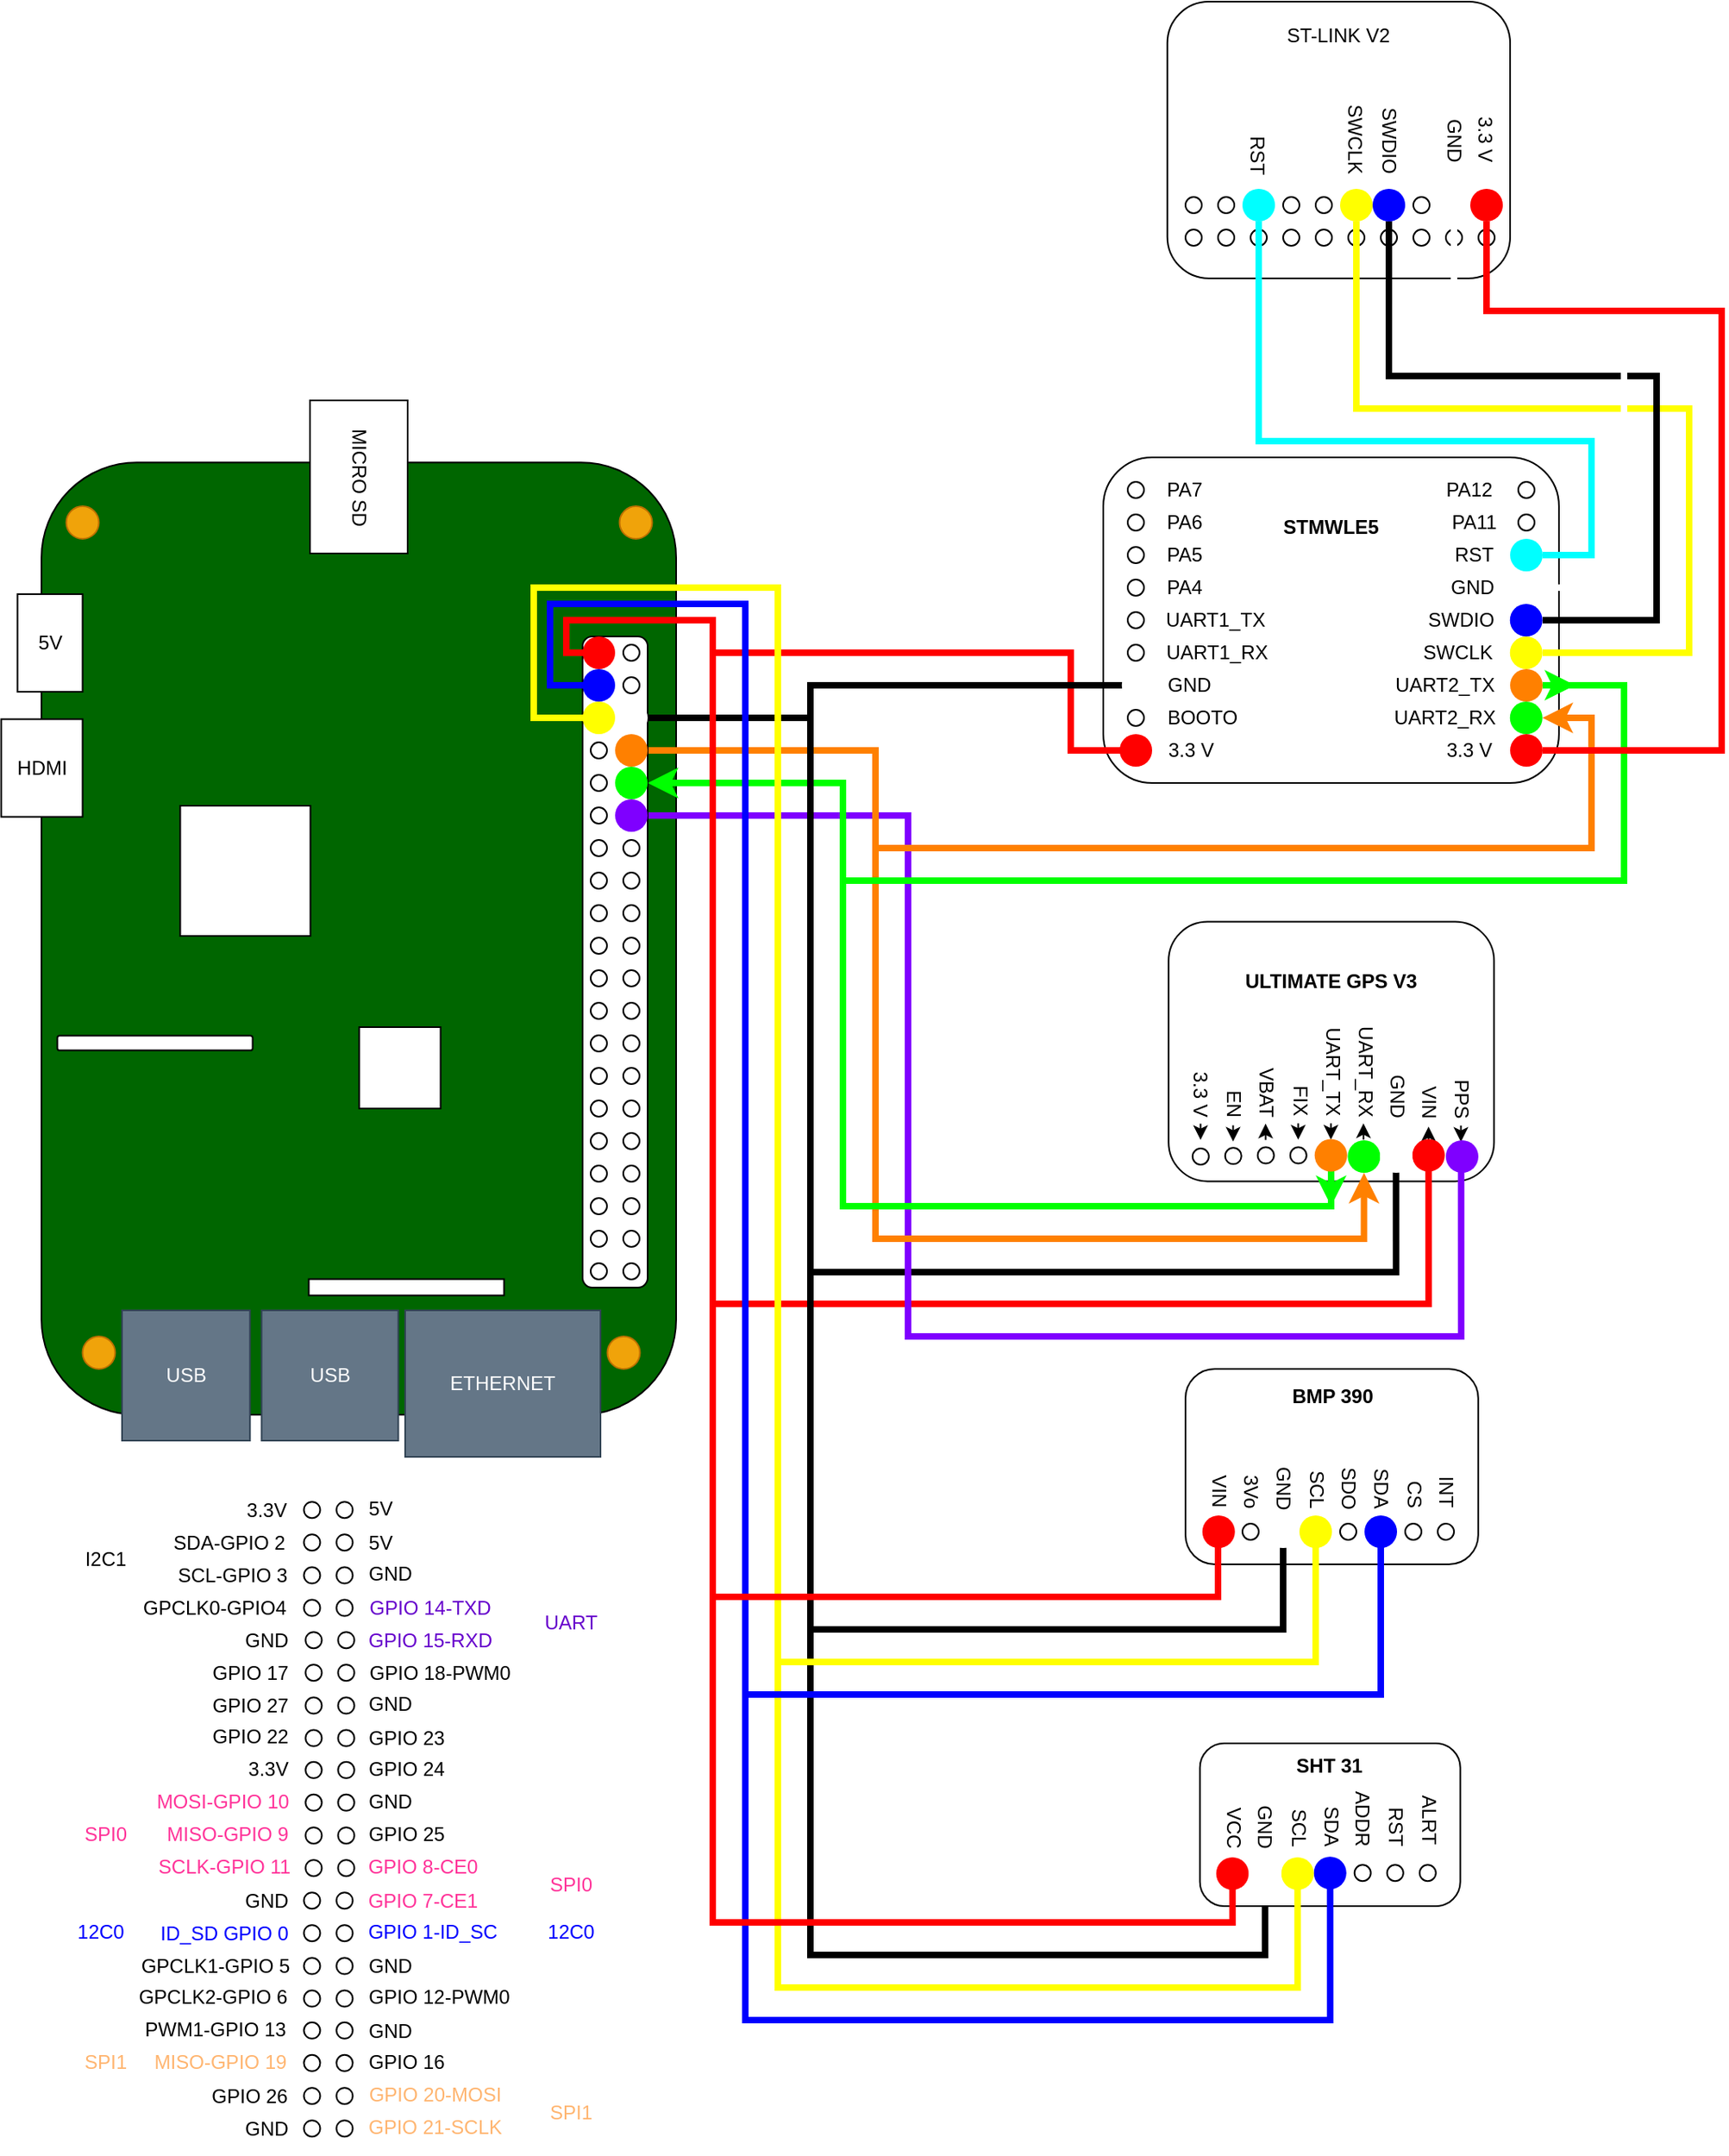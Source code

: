 <mxfile version="28.0.6">
  <diagram name="Page-1" id="C8xL6ODvKR6kJpnJSr1u">
    <mxGraphModel dx="8160" dy="6296" grid="1" gridSize="10" guides="1" tooltips="1" connect="1" arrows="1" fold="1" page="0" pageScale="1" pageWidth="850" pageHeight="1100" background="none" math="0" shadow="0">
      <root>
        <mxCell id="0" />
        <mxCell id="1" parent="0" />
        <mxCell id="SSpufZVnN_-TWGDXoR98-155" value="&lt;b&gt;STMWLE5&lt;/b&gt;&lt;div&gt;&lt;b&gt;&lt;br&gt;&lt;/b&gt;&lt;/div&gt;&lt;div&gt;&lt;b&gt;&lt;br&gt;&lt;/b&gt;&lt;/div&gt;&lt;div&gt;&lt;b&gt;&lt;br&gt;&lt;/b&gt;&lt;/div&gt;&lt;div&gt;&lt;b&gt;&lt;br&gt;&lt;/b&gt;&lt;/div&gt;&lt;div&gt;&lt;b&gt;&lt;br&gt;&lt;/b&gt;&lt;/div&gt;&lt;div&gt;&lt;b&gt;&lt;br&gt;&lt;/b&gt;&lt;/div&gt;&lt;div&gt;&lt;b&gt;&lt;br&gt;&lt;/b&gt;&lt;/div&gt;&lt;div&gt;&lt;b&gt;&lt;br&gt;&lt;/b&gt;&lt;/div&gt;" style="rounded=1;whiteSpace=wrap;html=1;" parent="1" vertex="1">
          <mxGeometry x="-4640" y="-4160" width="280" height="200" as="geometry" />
        </mxCell>
        <mxCell id="N5Cr9IYiO5FJA01wjum_-1" value="ST-LINK V2&lt;div&gt;&lt;br&gt;&lt;/div&gt;&lt;div&gt;&lt;br&gt;&lt;/div&gt;&lt;div&gt;&lt;br&gt;&lt;/div&gt;&lt;div&gt;&lt;br&gt;&lt;/div&gt;&lt;div&gt;&lt;br&gt;&lt;/div&gt;&lt;div&gt;&lt;br&gt;&lt;/div&gt;&lt;div&gt;&lt;br&gt;&lt;/div&gt;&lt;div&gt;&lt;br&gt;&lt;/div&gt;&lt;div&gt;&lt;br&gt;&lt;/div&gt;" style="rounded=1;whiteSpace=wrap;html=1;" parent="1" vertex="1">
          <mxGeometry x="-4600.64" y="-4440" width="210.64" height="170" as="geometry" />
        </mxCell>
        <mxCell id="N5Cr9IYiO5FJA01wjum_-28" value="" style="ellipse;whiteSpace=wrap;html=1;aspect=fixed;movable=1;resizable=1;rotatable=1;deletable=1;editable=1;locked=0;connectable=1;" parent="1" vertex="1">
          <mxGeometry x="-4489.49" y="-4300" width="10" height="10" as="geometry" />
        </mxCell>
        <mxCell id="hDfmX16jU_Gz-snmkb7t-30" style="edgeStyle=orthogonalEdgeStyle;rounded=0;orthogonalLoop=1;jettySize=auto;html=1;strokeWidth=4;endArrow=none;startFill=0;strokeColor=#FFFF00;exitX=0.5;exitY=1;exitDx=0;exitDy=0;" parent="1" source="N5Cr9IYiO5FJA01wjum_-16" edge="1">
          <mxGeometry relative="1" as="geometry">
            <mxPoint x="-4370" y="-4040" as="targetPoint" />
            <Array as="points">
              <mxPoint x="-4484" y="-4190" />
              <mxPoint x="-4280" y="-4190" />
              <mxPoint x="-4280" y="-4040" />
            </Array>
            <mxPoint x="-4520" y="-4280" as="sourcePoint" />
          </mxGeometry>
        </mxCell>
        <mxCell id="2sEq3cA8DvIfP2e0h5x7-97" value="" style="rounded=1;whiteSpace=wrap;html=1;fillColor=#006600;movable=1;resizable=1;rotatable=1;deletable=1;editable=1;locked=0;connectable=1;rotation=-90;" parent="1" vertex="1">
          <mxGeometry x="-5390" y="-4059.38" width="585" height="390" as="geometry" />
        </mxCell>
        <mxCell id="2sEq3cA8DvIfP2e0h5x7-99" value="" style="whiteSpace=wrap;html=1;aspect=fixed;movable=1;resizable=1;rotatable=1;deletable=1;editable=1;locked=0;connectable=1;" parent="1" vertex="1">
          <mxGeometry x="-5207.25" y="-3946" width="80" height="80" as="geometry" />
        </mxCell>
        <mxCell id="2sEq3cA8DvIfP2e0h5x7-100" value="" style="whiteSpace=wrap;html=1;aspect=fixed;movable=1;resizable=1;rotatable=1;deletable=1;editable=1;locked=0;connectable=1;" parent="1" vertex="1">
          <mxGeometry x="-5097.25" y="-3810" width="50" height="50" as="geometry" />
        </mxCell>
        <mxCell id="2sEq3cA8DvIfP2e0h5x7-101" value="" style="rounded=0;whiteSpace=wrap;html=1;movable=1;resizable=1;rotatable=1;deletable=1;editable=1;locked=0;connectable=1;rotation=90;" parent="1" vertex="1">
          <mxGeometry x="-5073.25" y="-3710.19" width="10" height="120" as="geometry" />
        </mxCell>
        <mxCell id="2sEq3cA8DvIfP2e0h5x7-102" value="HDMI" style="rounded=0;whiteSpace=wrap;html=1;movable=1;resizable=1;rotatable=1;deletable=1;editable=1;locked=0;connectable=1;" parent="1" vertex="1">
          <mxGeometry x="-5317.25" y="-3999.19" width="50" height="60" as="geometry" />
        </mxCell>
        <mxCell id="2sEq3cA8DvIfP2e0h5x7-103" value="" style="rounded=1;whiteSpace=wrap;html=1;movable=1;resizable=1;rotatable=1;deletable=1;editable=1;locked=0;connectable=1;rotation=90;" parent="1" vertex="1">
          <mxGeometry x="-5227.25" y="-3860.19" width="9" height="120" as="geometry" />
        </mxCell>
        <mxCell id="2sEq3cA8DvIfP2e0h5x7-104" value="5V" style="rounded=0;whiteSpace=wrap;html=1;movable=1;resizable=1;rotatable=1;deletable=1;editable=1;locked=0;connectable=1;" parent="1" vertex="1">
          <mxGeometry x="-5307.25" y="-4076" width="40" height="60" as="geometry" />
        </mxCell>
        <mxCell id="2sEq3cA8DvIfP2e0h5x7-107" value="MICRO SD" style="rounded=0;whiteSpace=wrap;html=1;movable=1;resizable=1;rotatable=1;deletable=1;editable=1;locked=0;connectable=1;rotation=90;" parent="1" vertex="1">
          <mxGeometry x="-5144.5" y="-4178" width="94" height="60" as="geometry" />
        </mxCell>
        <mxCell id="2sEq3cA8DvIfP2e0h5x7-168" value="ETHERNET" style="rounded=0;whiteSpace=wrap;html=1;fillColor=#647687;fontColor=#ffffff;strokeColor=#314354;movable=1;resizable=1;rotatable=1;deletable=1;editable=1;locked=0;connectable=1;" parent="1" vertex="1">
          <mxGeometry x="-5069" y="-3636" width="120" height="90" as="geometry" />
        </mxCell>
        <mxCell id="2sEq3cA8DvIfP2e0h5x7-169" value="USB" style="rounded=0;whiteSpace=wrap;html=1;fillColor=#647687;fontColor=#ffffff;strokeColor=#314354;movable=1;resizable=1;rotatable=1;deletable=1;editable=1;locked=0;connectable=1;" parent="1" vertex="1">
          <mxGeometry x="-5243" y="-3636" width="78.63" height="80" as="geometry" />
        </mxCell>
        <mxCell id="2sEq3cA8DvIfP2e0h5x7-170" value="USB" style="rounded=0;whiteSpace=wrap;html=1;fillColor=#647687;fontColor=#ffffff;strokeColor=#314354;movable=1;resizable=1;rotatable=1;deletable=1;editable=1;locked=0;connectable=1;" parent="1" vertex="1">
          <mxGeometry x="-5157.25" y="-3636" width="84" height="80" as="geometry" />
        </mxCell>
        <mxCell id="2sEq3cA8DvIfP2e0h5x7-171" value="" style="ellipse;whiteSpace=wrap;html=1;aspect=fixed;fillColor=#f0a30a;fontColor=#000000;strokeColor=#BD7000;" parent="1" vertex="1">
          <mxGeometry x="-5267.25" y="-3620" width="20" height="20" as="geometry" />
        </mxCell>
        <mxCell id="2sEq3cA8DvIfP2e0h5x7-172" value="" style="ellipse;whiteSpace=wrap;html=1;aspect=fixed;fillColor=#f0a30a;fontColor=#000000;strokeColor=#BD7000;" parent="1" vertex="1">
          <mxGeometry x="-4944.75" y="-3620" width="20" height="20" as="geometry" />
        </mxCell>
        <mxCell id="2sEq3cA8DvIfP2e0h5x7-173" value="" style="ellipse;whiteSpace=wrap;html=1;aspect=fixed;fillColor=#f0a30a;fontColor=#000000;strokeColor=#BD7000;" parent="1" vertex="1">
          <mxGeometry x="-5277.25" y="-4130" width="20" height="20" as="geometry" />
        </mxCell>
        <mxCell id="2sEq3cA8DvIfP2e0h5x7-174" value="" style="ellipse;whiteSpace=wrap;html=1;aspect=fixed;fillColor=#f0a30a;fontColor=#000000;strokeColor=#BD7000;" parent="1" vertex="1">
          <mxGeometry x="-4937.25" y="-4130" width="20" height="20" as="geometry" />
        </mxCell>
        <mxCell id="hDfmX16jU_Gz-snmkb7t-7" style="edgeStyle=orthogonalEdgeStyle;rounded=0;orthogonalLoop=1;jettySize=auto;html=1;endArrow=none;startFill=0;strokeWidth=4;strokeColor=#FF0000;" parent="1" source="SSpufZVnN_-TWGDXoR98-141" edge="1">
          <mxGeometry relative="1" as="geometry">
            <mxPoint x="-4880" y="-4040" as="targetPoint" />
            <Array as="points">
              <mxPoint x="-4660" y="-3980" />
              <mxPoint x="-4660" y="-4040" />
            </Array>
          </mxGeometry>
        </mxCell>
        <mxCell id="SSpufZVnN_-TWGDXoR98-156" value="&lt;b&gt;ULTIMATE GPS V3&lt;/b&gt;&lt;div&gt;&lt;b&gt;&lt;br&gt;&lt;/b&gt;&lt;/div&gt;&lt;div&gt;&lt;b&gt;&lt;br&gt;&lt;/b&gt;&lt;/div&gt;&lt;div&gt;&lt;b&gt;&lt;br&gt;&lt;/b&gt;&lt;/div&gt;&lt;div&gt;&lt;b&gt;&lt;br&gt;&lt;/b&gt;&lt;/div&gt;&lt;div&gt;&lt;b&gt;&lt;br&gt;&lt;/b&gt;&lt;/div&gt;&lt;div&gt;&lt;br&gt;&lt;/div&gt;" style="rounded=1;whiteSpace=wrap;html=1;" parent="1" vertex="1">
          <mxGeometry x="-4599.88" y="-3874.69" width="200" height="159.38" as="geometry" />
        </mxCell>
        <mxCell id="SSpufZVnN_-TWGDXoR98-245" style="edgeStyle=orthogonalEdgeStyle;rounded=0;orthogonalLoop=1;jettySize=auto;html=1;endArrow=none;startFill=0;strokeWidth=4;exitX=0.5;exitY=1;exitDx=0;exitDy=0;" parent="1" source="SSpufZVnN_-TWGDXoR98-168" edge="1">
          <mxGeometry relative="1" as="geometry">
            <mxPoint x="-4820" y="-3659.463" as="targetPoint" />
            <Array as="points">
              <mxPoint x="-4460" y="-3659" />
            </Array>
          </mxGeometry>
        </mxCell>
        <mxCell id="SSpufZVnN_-TWGDXoR98-246" style="edgeStyle=orthogonalEdgeStyle;rounded=0;orthogonalLoop=1;jettySize=auto;html=1;endArrow=none;startFill=0;strokeWidth=4;strokeColor=#FF0000;" parent="1" source="SSpufZVnN_-TWGDXoR98-167" edge="1">
          <mxGeometry relative="1" as="geometry">
            <mxPoint x="-4879.615" y="-3640" as="targetPoint" />
            <Array as="points">
              <mxPoint x="-4440" y="-3640" />
            </Array>
          </mxGeometry>
        </mxCell>
        <mxCell id="SSpufZVnN_-TWGDXoR98-237" style="edgeStyle=orthogonalEdgeStyle;rounded=0;orthogonalLoop=1;jettySize=auto;html=1;entryX=0.5;entryY=1;entryDx=0;entryDy=0;strokeWidth=4;endArrow=none;startFill=0;strokeColor=#7F00FF;" parent="1" source="SSpufZVnN_-TWGDXoR98-85" target="SSpufZVnN_-TWGDXoR98-169" edge="1">
          <mxGeometry relative="1" as="geometry">
            <Array as="points">
              <mxPoint x="-4760" y="-3940" />
              <mxPoint x="-4760" y="-3620" />
              <mxPoint x="-4420" y="-3620" />
            </Array>
          </mxGeometry>
        </mxCell>
        <mxCell id="SSpufZVnN_-TWGDXoR98-236" style="edgeStyle=orthogonalEdgeStyle;rounded=0;orthogonalLoop=1;jettySize=auto;html=1;entryX=0.5;entryY=1;entryDx=0;entryDy=0;strokeWidth=4;endArrow=classic;startFill=0;strokeColor=#FF8000;endFill=1;exitX=0.5;exitY=0.5;exitDx=0;exitDy=0;exitPerimeter=0;" parent="1" source="SSpufZVnN_-TWGDXoR98-230" target="SSpufZVnN_-TWGDXoR98-241" edge="1">
          <mxGeometry relative="1" as="geometry">
            <Array as="points">
              <mxPoint x="-4780" y="-3980" />
              <mxPoint x="-4780" y="-3680" />
              <mxPoint x="-4480" y="-3680" />
            </Array>
          </mxGeometry>
        </mxCell>
        <mxCell id="SSpufZVnN_-TWGDXoR98-235" style="edgeStyle=orthogonalEdgeStyle;rounded=0;orthogonalLoop=1;jettySize=auto;html=1;strokeWidth=4;strokeColor=#00FF00;endArrow=classic;startFill=1;startArrow=classic;exitX=1;exitY=0.5;exitDx=0;exitDy=0;endFill=1;" parent="1" source="SSpufZVnN_-TWGDXoR98-231" edge="1">
          <mxGeometry relative="1" as="geometry">
            <Array as="points">
              <mxPoint x="-4800" y="-3960" />
              <mxPoint x="-4800" y="-3700" />
              <mxPoint x="-4500" y="-3700" />
              <mxPoint x="-4500" y="-3725" />
              <mxPoint x="-4500" y="-3725" />
            </Array>
            <mxPoint x="-4890" y="-3950" as="sourcePoint" />
            <mxPoint x="-4500" y="-3700" as="targetPoint" />
          </mxGeometry>
        </mxCell>
        <mxCell id="SSpufZVnN_-TWGDXoR98-233" style="edgeStyle=orthogonalEdgeStyle;rounded=0;orthogonalLoop=1;jettySize=auto;html=1;entryX=0.5;entryY=1;entryDx=0;entryDy=0;endArrow=none;startFill=0;strokeWidth=4;" parent="1" source="SSpufZVnN_-TWGDXoR98-79" target="SSpufZVnN_-TWGDXoR98-186" edge="1">
          <mxGeometry relative="1" as="geometry">
            <Array as="points">
              <mxPoint x="-4820" y="-4000" />
              <mxPoint x="-4820" y="-3240" />
              <mxPoint x="-4541" y="-3240" />
            </Array>
          </mxGeometry>
        </mxCell>
        <mxCell id="SSpufZVnN_-TWGDXoR98-114" value="" style="rounded=1;whiteSpace=wrap;html=1;" parent="1" vertex="1">
          <mxGeometry x="-4960" y="-4050" width="40" height="400" as="geometry" />
        </mxCell>
        <mxCell id="SSpufZVnN_-TWGDXoR98-200" value="&lt;b&gt;BMP 390&lt;/b&gt;&lt;div&gt;&lt;b&gt;&lt;br&gt;&lt;/b&gt;&lt;/div&gt;&lt;div&gt;&lt;b&gt;&lt;br&gt;&lt;/b&gt;&lt;/div&gt;&lt;div&gt;&lt;b&gt;&lt;br&gt;&lt;/b&gt;&lt;/div&gt;&lt;div&gt;&lt;b&gt;&lt;br&gt;&lt;/b&gt;&lt;/div&gt;&lt;div&gt;&lt;b&gt;&lt;br&gt;&lt;/b&gt;&lt;/div&gt;&lt;div&gt;&lt;br&gt;&lt;/div&gt;" style="rounded=1;whiteSpace=wrap;html=1;fillColor=default;" parent="1" vertex="1">
          <mxGeometry x="-4589.49" y="-3600" width="179.88" height="120" as="geometry" />
        </mxCell>
        <mxCell id="SSpufZVnN_-TWGDXoR98-183" value="&lt;b&gt;SHT 31&lt;/b&gt;&lt;div&gt;&lt;b&gt;&lt;br&gt;&lt;/b&gt;&lt;/div&gt;&lt;div&gt;&lt;b&gt;&lt;br&gt;&lt;/b&gt;&lt;/div&gt;&lt;div&gt;&lt;b&gt;&lt;br&gt;&lt;/b&gt;&lt;/div&gt;&lt;div&gt;&lt;br&gt;&lt;/div&gt;&lt;div&gt;&lt;br&gt;&lt;/div&gt;" style="rounded=1;whiteSpace=wrap;html=1;fillColor=default;" parent="1" vertex="1">
          <mxGeometry x="-4580.63" y="-3370" width="160" height="100" as="geometry" />
        </mxCell>
        <mxCell id="SSpufZVnN_-TWGDXoR98-215" value="VIN" style="text;html=1;align=center;verticalAlign=middle;whiteSpace=wrap;rounded=0;rotation=90;" parent="1" vertex="1">
          <mxGeometry x="-4599.13" y="-3540" width="60" height="30" as="geometry" />
        </mxCell>
        <mxCell id="2sEq3cA8DvIfP2e0h5x7-304" value="" style="ellipse;whiteSpace=wrap;html=1;aspect=fixed;movable=1;resizable=1;rotatable=1;deletable=1;editable=1;locked=0;connectable=1;" parent="1" vertex="1">
          <mxGeometry x="-4955.0" y="-4045" width="10" height="10" as="geometry" />
        </mxCell>
        <mxCell id="2sEq3cA8DvIfP2e0h5x7-314" style="edgeStyle=orthogonalEdgeStyle;rounded=0;orthogonalLoop=1;jettySize=auto;html=1;exitX=0.5;exitY=1;exitDx=0;exitDy=0;movable=1;resizable=1;rotatable=1;deletable=1;editable=1;locked=0;connectable=1;" parent="1" source="2sEq3cA8DvIfP2e0h5x7-315" edge="1">
          <mxGeometry relative="1" as="geometry">
            <mxPoint x="-5126.306" y="-3188.576" as="targetPoint" />
          </mxGeometry>
        </mxCell>
        <mxCell id="2sEq3cA8DvIfP2e0h5x7-315" value="" style="ellipse;whiteSpace=wrap;html=1;aspect=fixed;movable=1;resizable=1;rotatable=1;deletable=1;editable=1;locked=0;connectable=1;" parent="1" vertex="1">
          <mxGeometry x="-5131.25" y="-3198.59" width="10" height="10" as="geometry" />
        </mxCell>
        <mxCell id="2sEq3cA8DvIfP2e0h5x7-316" value="" style="ellipse;whiteSpace=wrap;html=1;aspect=fixed;movable=1;resizable=1;rotatable=1;deletable=1;editable=1;locked=0;connectable=1;" parent="1" vertex="1">
          <mxGeometry x="-5111.25" y="-3158.4" width="10" height="10" as="geometry" />
        </mxCell>
        <mxCell id="2sEq3cA8DvIfP2e0h5x7-317" value="" style="ellipse;whiteSpace=wrap;html=1;aspect=fixed;movable=1;resizable=1;rotatable=1;deletable=1;editable=1;locked=0;connectable=1;" parent="1" vertex="1">
          <mxGeometry x="-5131.25" y="-3158.4" width="10" height="10" as="geometry" />
        </mxCell>
        <mxCell id="2sEq3cA8DvIfP2e0h5x7-318" value="" style="ellipse;whiteSpace=wrap;html=1;aspect=fixed;movable=1;resizable=1;rotatable=1;deletable=1;editable=1;locked=0;connectable=1;" parent="1" vertex="1">
          <mxGeometry x="-5111.25" y="-3198.59" width="10" height="10" as="geometry" />
        </mxCell>
        <mxCell id="2sEq3cA8DvIfP2e0h5x7-319" style="edgeStyle=orthogonalEdgeStyle;rounded=0;orthogonalLoop=1;jettySize=auto;html=1;exitX=0.5;exitY=1;exitDx=0;exitDy=0;movable=1;resizable=1;rotatable=1;deletable=1;editable=1;locked=0;connectable=1;" parent="1" source="2sEq3cA8DvIfP2e0h5x7-320" edge="1">
          <mxGeometry relative="1" as="geometry">
            <mxPoint x="-5126.306" y="-3168.576" as="targetPoint" />
          </mxGeometry>
        </mxCell>
        <mxCell id="2sEq3cA8DvIfP2e0h5x7-320" value="" style="ellipse;whiteSpace=wrap;html=1;aspect=fixed;movable=1;resizable=1;rotatable=1;deletable=1;editable=1;locked=0;connectable=1;" parent="1" vertex="1">
          <mxGeometry x="-5131.25" y="-3178.59" width="10" height="10" as="geometry" />
        </mxCell>
        <mxCell id="2sEq3cA8DvIfP2e0h5x7-321" value="" style="ellipse;whiteSpace=wrap;html=1;aspect=fixed;movable=1;resizable=1;rotatable=1;deletable=1;editable=1;locked=0;connectable=1;" parent="1" vertex="1">
          <mxGeometry x="-5111.25" y="-3138.4" width="10" height="10" as="geometry" />
        </mxCell>
        <mxCell id="2sEq3cA8DvIfP2e0h5x7-322" value="" style="ellipse;whiteSpace=wrap;html=1;aspect=fixed;movable=1;resizable=1;rotatable=1;deletable=1;editable=1;locked=0;connectable=1;" parent="1" vertex="1">
          <mxGeometry x="-5131.25" y="-3138.4" width="10" height="10" as="geometry" />
        </mxCell>
        <mxCell id="2sEq3cA8DvIfP2e0h5x7-323" value="" style="ellipse;whiteSpace=wrap;html=1;aspect=fixed;movable=1;resizable=1;rotatable=1;deletable=1;editable=1;locked=0;connectable=1;" parent="1" vertex="1">
          <mxGeometry x="-5111.25" y="-3178.59" width="10" height="10" as="geometry" />
        </mxCell>
        <mxCell id="2sEq3cA8DvIfP2e0h5x7-324" style="edgeStyle=orthogonalEdgeStyle;rounded=0;orthogonalLoop=1;jettySize=auto;html=1;exitX=0.5;exitY=1;exitDx=0;exitDy=0;movable=1;resizable=1;rotatable=1;deletable=1;editable=1;locked=0;connectable=1;" parent="1" source="2sEq3cA8DvIfP2e0h5x7-325" edge="1">
          <mxGeometry relative="1" as="geometry">
            <mxPoint x="-5126.306" y="-3268.386" as="targetPoint" />
          </mxGeometry>
        </mxCell>
        <mxCell id="2sEq3cA8DvIfP2e0h5x7-325" value="" style="ellipse;whiteSpace=wrap;html=1;aspect=fixed;movable=1;resizable=1;rotatable=1;deletable=1;editable=1;locked=0;connectable=1;" parent="1" vertex="1">
          <mxGeometry x="-5131.25" y="-3278.4" width="10" height="10" as="geometry" />
        </mxCell>
        <mxCell id="2sEq3cA8DvIfP2e0h5x7-326" value="" style="ellipse;whiteSpace=wrap;html=1;aspect=fixed;movable=1;resizable=1;rotatable=1;deletable=1;editable=1;locked=0;connectable=1;" parent="1" vertex="1">
          <mxGeometry x="-5111.25" y="-3238.21" width="10" height="10" as="geometry" />
        </mxCell>
        <mxCell id="2sEq3cA8DvIfP2e0h5x7-327" value="" style="ellipse;whiteSpace=wrap;html=1;aspect=fixed;movable=1;resizable=1;rotatable=1;deletable=1;editable=1;locked=0;connectable=1;" parent="1" vertex="1">
          <mxGeometry x="-5131.25" y="-3238.21" width="10" height="10" as="geometry" />
        </mxCell>
        <mxCell id="2sEq3cA8DvIfP2e0h5x7-328" value="" style="ellipse;whiteSpace=wrap;html=1;aspect=fixed;movable=1;resizable=1;rotatable=1;deletable=1;editable=1;locked=0;connectable=1;" parent="1" vertex="1">
          <mxGeometry x="-5111.25" y="-3278.4" width="10" height="10" as="geometry" />
        </mxCell>
        <mxCell id="2sEq3cA8DvIfP2e0h5x7-329" style="edgeStyle=orthogonalEdgeStyle;rounded=0;orthogonalLoop=1;jettySize=auto;html=1;exitX=0.5;exitY=1;exitDx=0;exitDy=0;movable=1;resizable=1;rotatable=1;deletable=1;editable=1;locked=0;connectable=1;" parent="1" source="2sEq3cA8DvIfP2e0h5x7-330" edge="1">
          <mxGeometry relative="1" as="geometry">
            <mxPoint x="-5126.306" y="-3248.386" as="targetPoint" />
          </mxGeometry>
        </mxCell>
        <mxCell id="2sEq3cA8DvIfP2e0h5x7-330" value="" style="ellipse;whiteSpace=wrap;html=1;aspect=fixed;movable=1;resizable=1;rotatable=1;deletable=1;editable=1;locked=0;connectable=1;" parent="1" vertex="1">
          <mxGeometry x="-5131.25" y="-3258.4" width="10" height="10" as="geometry" />
        </mxCell>
        <mxCell id="2sEq3cA8DvIfP2e0h5x7-331" value="" style="ellipse;whiteSpace=wrap;html=1;aspect=fixed;movable=1;resizable=1;rotatable=1;deletable=1;editable=1;locked=0;connectable=1;" parent="1" vertex="1">
          <mxGeometry x="-5111.25" y="-3218.21" width="10" height="10" as="geometry" />
        </mxCell>
        <mxCell id="2sEq3cA8DvIfP2e0h5x7-332" value="" style="ellipse;whiteSpace=wrap;html=1;aspect=fixed;movable=1;resizable=1;rotatable=1;deletable=1;editable=1;locked=0;connectable=1;" parent="1" vertex="1">
          <mxGeometry x="-5131.25" y="-3218.21" width="10" height="10" as="geometry" />
        </mxCell>
        <mxCell id="2sEq3cA8DvIfP2e0h5x7-333" value="" style="ellipse;whiteSpace=wrap;html=1;aspect=fixed;movable=1;resizable=1;rotatable=1;deletable=1;editable=1;locked=0;connectable=1;" parent="1" vertex="1">
          <mxGeometry x="-5111.25" y="-3258.4" width="10" height="10" as="geometry" />
        </mxCell>
        <mxCell id="2sEq3cA8DvIfP2e0h5x7-334" style="edgeStyle=orthogonalEdgeStyle;rounded=0;orthogonalLoop=1;jettySize=auto;html=1;exitX=0.5;exitY=1;exitDx=0;exitDy=0;movable=1;resizable=1;rotatable=1;deletable=1;editable=1;locked=0;connectable=1;" parent="1" source="2sEq3cA8DvIfP2e0h5x7-335" edge="1">
          <mxGeometry relative="1" as="geometry">
            <mxPoint x="-5125.306" y="-3348.576" as="targetPoint" />
          </mxGeometry>
        </mxCell>
        <mxCell id="2sEq3cA8DvIfP2e0h5x7-335" value="" style="ellipse;whiteSpace=wrap;html=1;aspect=fixed;movable=1;resizable=1;rotatable=1;deletable=1;editable=1;locked=0;connectable=1;" parent="1" vertex="1">
          <mxGeometry x="-5130.25" y="-3358.59" width="10" height="10" as="geometry" />
        </mxCell>
        <mxCell id="2sEq3cA8DvIfP2e0h5x7-336" value="" style="ellipse;whiteSpace=wrap;html=1;aspect=fixed;movable=1;resizable=1;rotatable=1;deletable=1;editable=1;locked=0;connectable=1;" parent="1" vertex="1">
          <mxGeometry x="-5110.25" y="-3318.4" width="10" height="10" as="geometry" />
        </mxCell>
        <mxCell id="2sEq3cA8DvIfP2e0h5x7-337" value="" style="ellipse;whiteSpace=wrap;html=1;aspect=fixed;movable=1;resizable=1;rotatable=1;deletable=1;editable=1;locked=0;connectable=1;" parent="1" vertex="1">
          <mxGeometry x="-5130.25" y="-3318.4" width="10" height="10" as="geometry" />
        </mxCell>
        <mxCell id="2sEq3cA8DvIfP2e0h5x7-338" value="" style="ellipse;whiteSpace=wrap;html=1;aspect=fixed;movable=1;resizable=1;rotatable=1;deletable=1;editable=1;locked=0;connectable=1;" parent="1" vertex="1">
          <mxGeometry x="-5110.25" y="-3358.59" width="10" height="10" as="geometry" />
        </mxCell>
        <mxCell id="2sEq3cA8DvIfP2e0h5x7-339" style="edgeStyle=orthogonalEdgeStyle;rounded=0;orthogonalLoop=1;jettySize=auto;html=1;exitX=0.5;exitY=1;exitDx=0;exitDy=0;movable=1;resizable=1;rotatable=1;deletable=1;editable=1;locked=0;connectable=1;" parent="1" source="2sEq3cA8DvIfP2e0h5x7-340" edge="1">
          <mxGeometry relative="1" as="geometry">
            <mxPoint x="-5125.306" y="-3328.576" as="targetPoint" />
          </mxGeometry>
        </mxCell>
        <mxCell id="2sEq3cA8DvIfP2e0h5x7-340" value="" style="ellipse;whiteSpace=wrap;html=1;aspect=fixed;movable=1;resizable=1;rotatable=1;deletable=1;editable=1;locked=0;connectable=1;" parent="1" vertex="1">
          <mxGeometry x="-5130.25" y="-3338.59" width="10" height="10" as="geometry" />
        </mxCell>
        <mxCell id="2sEq3cA8DvIfP2e0h5x7-341" value="" style="ellipse;whiteSpace=wrap;html=1;aspect=fixed;movable=1;resizable=1;rotatable=1;deletable=1;editable=1;locked=0;connectable=1;" parent="1" vertex="1">
          <mxGeometry x="-5110.25" y="-3298.4" width="10" height="10" as="geometry" />
        </mxCell>
        <mxCell id="2sEq3cA8DvIfP2e0h5x7-342" value="" style="ellipse;whiteSpace=wrap;html=1;aspect=fixed;movable=1;resizable=1;rotatable=1;deletable=1;editable=1;locked=0;connectable=1;" parent="1" vertex="1">
          <mxGeometry x="-5130.25" y="-3298.4" width="10" height="10" as="geometry" />
        </mxCell>
        <mxCell id="2sEq3cA8DvIfP2e0h5x7-343" value="" style="ellipse;whiteSpace=wrap;html=1;aspect=fixed;movable=1;resizable=1;rotatable=1;deletable=1;editable=1;locked=0;connectable=1;" parent="1" vertex="1">
          <mxGeometry x="-5110.25" y="-3338.59" width="10" height="10" as="geometry" />
        </mxCell>
        <mxCell id="2sEq3cA8DvIfP2e0h5x7-344" style="edgeStyle=orthogonalEdgeStyle;rounded=0;orthogonalLoop=1;jettySize=auto;html=1;exitX=0.5;exitY=1;exitDx=0;exitDy=0;movable=1;resizable=1;rotatable=1;deletable=1;editable=1;locked=0;connectable=1;" parent="1" source="2sEq3cA8DvIfP2e0h5x7-345" edge="1">
          <mxGeometry relative="1" as="geometry">
            <mxPoint x="-5125.306" y="-3428.386" as="targetPoint" />
          </mxGeometry>
        </mxCell>
        <mxCell id="2sEq3cA8DvIfP2e0h5x7-345" value="" style="ellipse;whiteSpace=wrap;html=1;aspect=fixed;movable=1;resizable=1;rotatable=1;deletable=1;editable=1;locked=0;connectable=1;" parent="1" vertex="1">
          <mxGeometry x="-5130.25" y="-3438.4" width="10" height="10" as="geometry" />
        </mxCell>
        <mxCell id="2sEq3cA8DvIfP2e0h5x7-346" value="" style="ellipse;whiteSpace=wrap;html=1;aspect=fixed;movable=1;resizable=1;rotatable=1;deletable=1;editable=1;locked=0;connectable=1;" parent="1" vertex="1">
          <mxGeometry x="-5110.25" y="-3398.21" width="10" height="10" as="geometry" />
        </mxCell>
        <mxCell id="2sEq3cA8DvIfP2e0h5x7-347" value="" style="ellipse;whiteSpace=wrap;html=1;aspect=fixed;movable=1;resizable=1;rotatable=1;deletable=1;editable=1;locked=0;connectable=1;" parent="1" vertex="1">
          <mxGeometry x="-5130.25" y="-3398.21" width="10" height="10" as="geometry" />
        </mxCell>
        <mxCell id="2sEq3cA8DvIfP2e0h5x7-348" value="" style="ellipse;whiteSpace=wrap;html=1;aspect=fixed;movable=1;resizable=1;rotatable=1;deletable=1;editable=1;locked=0;connectable=1;" parent="1" vertex="1">
          <mxGeometry x="-5110.25" y="-3438.4" width="10" height="10" as="geometry" />
        </mxCell>
        <mxCell id="2sEq3cA8DvIfP2e0h5x7-349" style="edgeStyle=orthogonalEdgeStyle;rounded=0;orthogonalLoop=1;jettySize=auto;html=1;exitX=0.5;exitY=1;exitDx=0;exitDy=0;movable=1;resizable=1;rotatable=1;deletable=1;editable=1;locked=0;connectable=1;" parent="1" source="2sEq3cA8DvIfP2e0h5x7-350" edge="1">
          <mxGeometry relative="1" as="geometry">
            <mxPoint x="-5125.306" y="-3408.386" as="targetPoint" />
          </mxGeometry>
        </mxCell>
        <mxCell id="2sEq3cA8DvIfP2e0h5x7-350" value="" style="ellipse;whiteSpace=wrap;html=1;aspect=fixed;movable=1;resizable=1;rotatable=1;deletable=1;editable=1;locked=0;connectable=1;" parent="1" vertex="1">
          <mxGeometry x="-5130.25" y="-3418.4" width="10" height="10" as="geometry" />
        </mxCell>
        <mxCell id="2sEq3cA8DvIfP2e0h5x7-351" value="" style="ellipse;whiteSpace=wrap;html=1;aspect=fixed;movable=1;resizable=1;rotatable=1;deletable=1;editable=1;locked=0;connectable=1;" parent="1" vertex="1">
          <mxGeometry x="-5110.25" y="-3378.21" width="10" height="10" as="geometry" />
        </mxCell>
        <mxCell id="2sEq3cA8DvIfP2e0h5x7-352" value="" style="ellipse;whiteSpace=wrap;html=1;aspect=fixed;movable=1;resizable=1;rotatable=1;deletable=1;editable=1;locked=0;connectable=1;" parent="1" vertex="1">
          <mxGeometry x="-5130.25" y="-3378.21" width="10" height="10" as="geometry" />
        </mxCell>
        <mxCell id="2sEq3cA8DvIfP2e0h5x7-353" value="" style="ellipse;whiteSpace=wrap;html=1;aspect=fixed;movable=1;resizable=1;rotatable=1;deletable=1;editable=1;locked=0;connectable=1;" parent="1" vertex="1">
          <mxGeometry x="-5110.25" y="-3418.4" width="10" height="10" as="geometry" />
        </mxCell>
        <mxCell id="2sEq3cA8DvIfP2e0h5x7-354" style="edgeStyle=orthogonalEdgeStyle;rounded=0;orthogonalLoop=1;jettySize=auto;html=1;exitX=0.5;exitY=1;exitDx=0;exitDy=0;movable=1;resizable=1;rotatable=1;deletable=1;editable=1;locked=0;connectable=1;" parent="1" source="2sEq3cA8DvIfP2e0h5x7-355" edge="1">
          <mxGeometry relative="1" as="geometry">
            <mxPoint x="-5126.306" y="-3508.386" as="targetPoint" />
          </mxGeometry>
        </mxCell>
        <mxCell id="2sEq3cA8DvIfP2e0h5x7-355" value="" style="ellipse;whiteSpace=wrap;html=1;aspect=fixed;movable=1;resizable=1;rotatable=1;deletable=1;editable=1;locked=0;connectable=1;" parent="1" vertex="1">
          <mxGeometry x="-5131.25" y="-3518.4" width="10" height="10" as="geometry" />
        </mxCell>
        <mxCell id="2sEq3cA8DvIfP2e0h5x7-356" value="" style="ellipse;whiteSpace=wrap;html=1;aspect=fixed;movable=1;resizable=1;rotatable=1;deletable=1;editable=1;locked=0;connectable=1;" parent="1" vertex="1">
          <mxGeometry x="-5111.25" y="-3478.21" width="10" height="10" as="geometry" />
        </mxCell>
        <mxCell id="2sEq3cA8DvIfP2e0h5x7-357" value="" style="ellipse;whiteSpace=wrap;html=1;aspect=fixed;movable=1;resizable=1;rotatable=1;deletable=1;editable=1;locked=0;connectable=1;" parent="1" vertex="1">
          <mxGeometry x="-5131.25" y="-3478.21" width="10" height="10" as="geometry" />
        </mxCell>
        <mxCell id="2sEq3cA8DvIfP2e0h5x7-358" value="" style="ellipse;whiteSpace=wrap;html=1;aspect=fixed;movable=1;resizable=1;rotatable=1;deletable=1;editable=1;locked=0;connectable=1;" parent="1" vertex="1">
          <mxGeometry x="-5111.25" y="-3518.4" width="10" height="10" as="geometry" />
        </mxCell>
        <mxCell id="2sEq3cA8DvIfP2e0h5x7-359" style="edgeStyle=orthogonalEdgeStyle;rounded=0;orthogonalLoop=1;jettySize=auto;html=1;exitX=0.5;exitY=1;exitDx=0;exitDy=0;movable=1;resizable=1;rotatable=1;deletable=1;editable=1;locked=0;connectable=1;" parent="1" source="2sEq3cA8DvIfP2e0h5x7-360" edge="1">
          <mxGeometry relative="1" as="geometry">
            <mxPoint x="-5126.306" y="-3488.386" as="targetPoint" />
          </mxGeometry>
        </mxCell>
        <mxCell id="2sEq3cA8DvIfP2e0h5x7-360" value="" style="ellipse;whiteSpace=wrap;html=1;aspect=fixed;movable=1;resizable=1;rotatable=1;deletable=1;editable=1;locked=0;connectable=1;" parent="1" vertex="1">
          <mxGeometry x="-5131.25" y="-3498.4" width="10" height="10" as="geometry" />
        </mxCell>
        <mxCell id="2sEq3cA8DvIfP2e0h5x7-361" value="" style="ellipse;whiteSpace=wrap;html=1;aspect=fixed;movable=1;resizable=1;rotatable=1;deletable=1;editable=1;locked=0;connectable=1;" parent="1" vertex="1">
          <mxGeometry x="-5111.25" y="-3458.21" width="10" height="10" as="geometry" />
        </mxCell>
        <mxCell id="2sEq3cA8DvIfP2e0h5x7-362" value="" style="ellipse;whiteSpace=wrap;html=1;aspect=fixed;movable=1;resizable=1;rotatable=1;deletable=1;editable=1;locked=0;connectable=1;" parent="1" vertex="1">
          <mxGeometry x="-5131.25" y="-3458.21" width="10" height="10" as="geometry" />
        </mxCell>
        <mxCell id="2sEq3cA8DvIfP2e0h5x7-363" value="" style="ellipse;whiteSpace=wrap;html=1;aspect=fixed;movable=1;resizable=1;rotatable=1;deletable=1;editable=1;locked=0;connectable=1;" parent="1" vertex="1">
          <mxGeometry x="-5111.25" y="-3498.4" width="10" height="10" as="geometry" />
        </mxCell>
        <mxCell id="2sEq3cA8DvIfP2e0h5x7-412" value="3.3V" style="text;html=1;align=center;verticalAlign=middle;whiteSpace=wrap;rounded=0;rotation=0;" parent="1" vertex="1">
          <mxGeometry x="-5184.25" y="-3528.4" width="60" height="30" as="geometry" />
        </mxCell>
        <mxCell id="2sEq3cA8DvIfP2e0h5x7-413" value="SDA-GPIO 2" style="text;html=1;align=center;verticalAlign=middle;whiteSpace=wrap;rounded=0;rotation=0;fontColor=light-dark(#000000,#2141A9);" parent="1" vertex="1">
          <mxGeometry x="-5224.62" y="-3508.21" width="95.5" height="30" as="geometry" />
        </mxCell>
        <mxCell id="2sEq3cA8DvIfP2e0h5x7-414" value="SCL-GPIO 3" style="text;html=1;align=center;verticalAlign=middle;whiteSpace=wrap;rounded=0;rotation=0;fontColor=light-dark(#000000,#2141A9);" parent="1" vertex="1">
          <mxGeometry x="-5214.87" y="-3488.21" width="80" height="30" as="geometry" />
        </mxCell>
        <mxCell id="2sEq3cA8DvIfP2e0h5x7-415" value="I2C1" style="text;html=1;align=center;verticalAlign=middle;whiteSpace=wrap;rounded=0;rotation=0;fontColor=light-dark(#000000,#2141A9);" parent="1" vertex="1">
          <mxGeometry x="-5283.25" y="-3498.4" width="60" height="30" as="geometry" />
        </mxCell>
        <mxCell id="2sEq3cA8DvIfP2e0h5x7-417" value="GPCLK0-GPIO4" style="text;html=1;align=center;verticalAlign=middle;whiteSpace=wrap;rounded=0;rotation=0;" parent="1" vertex="1">
          <mxGeometry x="-5234.75" y="-3468.4" width="97.5" height="30" as="geometry" />
        </mxCell>
        <mxCell id="2sEq3cA8DvIfP2e0h5x7-420" value="GPIO 23" style="text;html=1;align=center;verticalAlign=middle;whiteSpace=wrap;rounded=0;rotation=0;" parent="1" vertex="1">
          <mxGeometry x="-5098.25" y="-3387.97" width="60" height="30" as="geometry" />
        </mxCell>
        <mxCell id="2sEq3cA8DvIfP2e0h5x7-421" value="GPIO 24" style="text;html=1;align=center;verticalAlign=middle;whiteSpace=wrap;rounded=0;rotation=0;" parent="1" vertex="1">
          <mxGeometry x="-5098.25" y="-3368.59" width="60" height="30" as="geometry" />
        </mxCell>
        <mxCell id="2sEq3cA8DvIfP2e0h5x7-422" value="GPIO 18-PWM0" style="text;html=1;align=center;verticalAlign=middle;whiteSpace=wrap;rounded=0;rotation=0;" parent="1" vertex="1">
          <mxGeometry x="-5098.25" y="-3428.4" width="101" height="30" as="geometry" />
        </mxCell>
        <mxCell id="2sEq3cA8DvIfP2e0h5x7-423" value="GPIO 25" style="text;html=1;align=center;verticalAlign=middle;whiteSpace=wrap;rounded=0;rotation=0;" parent="1" vertex="1">
          <mxGeometry x="-5098.25" y="-3328.78" width="60" height="30" as="geometry" />
        </mxCell>
        <mxCell id="2sEq3cA8DvIfP2e0h5x7-424" value="GPIO 22" style="text;html=1;align=center;verticalAlign=middle;whiteSpace=wrap;rounded=0;rotation=0;" parent="1" vertex="1">
          <mxGeometry x="-5194.25" y="-3388.59" width="60" height="30" as="geometry" />
        </mxCell>
        <mxCell id="2sEq3cA8DvIfP2e0h5x7-425" value="GPIO 27" style="text;html=1;align=center;verticalAlign=middle;whiteSpace=wrap;rounded=0;rotation=0;" parent="1" vertex="1">
          <mxGeometry x="-5194.25" y="-3408.4" width="60" height="30" as="geometry" />
        </mxCell>
        <mxCell id="2sEq3cA8DvIfP2e0h5x7-426" value="GPIO 17" style="text;html=1;align=center;verticalAlign=middle;whiteSpace=wrap;rounded=0;rotation=0;" parent="1" vertex="1">
          <mxGeometry x="-5194.25" y="-3428.21" width="60" height="30" as="geometry" />
        </mxCell>
        <mxCell id="2sEq3cA8DvIfP2e0h5x7-427" value="GND" style="text;html=1;align=center;verticalAlign=middle;whiteSpace=wrap;rounded=0;rotation=0;" parent="1" vertex="1">
          <mxGeometry x="-5108.25" y="-3488.59" width="60" height="30" as="geometry" />
        </mxCell>
        <mxCell id="2sEq3cA8DvIfP2e0h5x7-431" value="GPIO 16" style="text;html=1;align=center;verticalAlign=middle;whiteSpace=wrap;rounded=0;rotation=0;" parent="1" vertex="1">
          <mxGeometry x="-5098.25" y="-3188.78" width="60" height="30" as="geometry" />
        </mxCell>
        <mxCell id="2sEq3cA8DvIfP2e0h5x7-432" value="GPIO 14-TXD" style="text;html=1;align=center;verticalAlign=middle;whiteSpace=wrap;rounded=0;rotation=0;fontColor=#6600CC;" parent="1" vertex="1">
          <mxGeometry x="-5096.25" y="-3468.4" width="85" height="30" as="geometry" />
        </mxCell>
        <mxCell id="2sEq3cA8DvIfP2e0h5x7-433" value="5V" style="text;html=1;align=center;verticalAlign=middle;whiteSpace=wrap;rounded=0;rotation=0;" parent="1" vertex="1">
          <mxGeometry x="-5114.25" y="-3508.4" width="60" height="30" as="geometry" />
        </mxCell>
        <mxCell id="2sEq3cA8DvIfP2e0h5x7-434" value="5V" style="text;html=1;align=center;verticalAlign=middle;whiteSpace=wrap;rounded=0;rotation=0;" parent="1" vertex="1">
          <mxGeometry x="-5114.25" y="-3528.59" width="60" height="30" as="geometry" />
        </mxCell>
        <mxCell id="2sEq3cA8DvIfP2e0h5x7-436" value="GPIO 15-RXD" style="text;html=1;align=center;verticalAlign=middle;whiteSpace=wrap;rounded=0;rotation=0;fontColor=#6600CC;" parent="1" vertex="1">
          <mxGeometry x="-5096.25" y="-3448.4" width="85" height="30" as="geometry" />
        </mxCell>
        <mxCell id="2sEq3cA8DvIfP2e0h5x7-437" value="UART" style="text;html=1;align=center;verticalAlign=middle;whiteSpace=wrap;rounded=0;fontColor=#6600CC;" parent="1" vertex="1">
          <mxGeometry x="-4997.25" y="-3458.59" width="60" height="30" as="geometry" />
        </mxCell>
        <mxCell id="2sEq3cA8DvIfP2e0h5x7-438" value="3.3V" style="text;html=1;align=center;verticalAlign=middle;whiteSpace=wrap;rounded=0;rotation=0;" parent="1" vertex="1">
          <mxGeometry x="-5183.25" y="-3368.59" width="60" height="30" as="geometry" />
        </mxCell>
        <mxCell id="2sEq3cA8DvIfP2e0h5x7-439" value="GND" style="text;html=1;align=center;verticalAlign=middle;whiteSpace=wrap;rounded=0;rotation=0;" parent="1" vertex="1">
          <mxGeometry x="-5184.25" y="-3448.21" width="60" height="30" as="geometry" />
        </mxCell>
        <mxCell id="2sEq3cA8DvIfP2e0h5x7-440" value="GND" style="text;html=1;align=center;verticalAlign=middle;whiteSpace=wrap;rounded=0;rotation=0;" parent="1" vertex="1">
          <mxGeometry x="-5108.25" y="-3408.59" width="60" height="30" as="geometry" />
        </mxCell>
        <mxCell id="2sEq3cA8DvIfP2e0h5x7-441" value="GND" style="text;html=1;align=center;verticalAlign=middle;whiteSpace=wrap;rounded=0;rotation=0;" parent="1" vertex="1">
          <mxGeometry x="-5108.25" y="-3348.78" width="60" height="30" as="geometry" />
        </mxCell>
        <mxCell id="2sEq3cA8DvIfP2e0h5x7-442" value="GND" style="text;html=1;align=center;verticalAlign=middle;whiteSpace=wrap;rounded=0;rotation=0;" parent="1" vertex="1">
          <mxGeometry x="-5108.25" y="-3248.4" width="60" height="30" as="geometry" />
        </mxCell>
        <mxCell id="2sEq3cA8DvIfP2e0h5x7-443" value="GND" style="text;html=1;align=center;verticalAlign=middle;whiteSpace=wrap;rounded=0;rotation=0;" parent="1" vertex="1">
          <mxGeometry x="-5108.25" y="-3208.21" width="60" height="30" as="geometry" />
        </mxCell>
        <mxCell id="2sEq3cA8DvIfP2e0h5x7-444" value="GND" style="text;html=1;align=center;verticalAlign=middle;whiteSpace=wrap;rounded=0;rotation=0;" parent="1" vertex="1">
          <mxGeometry x="-5184.25" y="-3288.4" width="60" height="30" as="geometry" />
        </mxCell>
        <mxCell id="2sEq3cA8DvIfP2e0h5x7-445" value="GND" style="text;html=1;align=center;verticalAlign=middle;whiteSpace=wrap;rounded=0;rotation=0;" parent="1" vertex="1">
          <mxGeometry x="-5184.25" y="-3147.78" width="60" height="30" as="geometry" />
        </mxCell>
        <mxCell id="2sEq3cA8DvIfP2e0h5x7-448" value="GPIO 20-MOSI" style="text;html=1;align=center;verticalAlign=middle;whiteSpace=wrap;rounded=0;rotation=0;fontColor=#FFB570;" parent="1" vertex="1">
          <mxGeometry x="-5095.25" y="-3168.59" width="89" height="30" as="geometry" />
        </mxCell>
        <mxCell id="2sEq3cA8DvIfP2e0h5x7-449" value="GPIO 8-CE0" style="text;html=1;align=center;verticalAlign=middle;whiteSpace=wrap;rounded=0;rotation=0;fontColor=#FF3399;" parent="1" vertex="1">
          <mxGeometry x="-5100.25" y="-3308.78" width="84" height="30" as="geometry" />
        </mxCell>
        <mxCell id="2sEq3cA8DvIfP2e0h5x7-450" value="GPIO 7-CE1" style="text;html=1;align=center;verticalAlign=middle;whiteSpace=wrap;rounded=0;rotation=0;fontColor=#FF3399;" parent="1" vertex="1">
          <mxGeometry x="-5098.25" y="-3288.4" width="80" height="30" as="geometry" />
        </mxCell>
        <mxCell id="2sEq3cA8DvIfP2e0h5x7-451" value="ID_SD GPIO 0" style="text;html=1;align=center;verticalAlign=middle;whiteSpace=wrap;rounded=0;rotation=0;fontColor=#0000FF;" parent="1" vertex="1">
          <mxGeometry x="-5224.87" y="-3268.4" width="90" height="30" as="geometry" />
        </mxCell>
        <mxCell id="2sEq3cA8DvIfP2e0h5x7-452" value="GPIO 1-ID_SC" style="text;html=1;align=center;verticalAlign=middle;whiteSpace=wrap;rounded=0;rotation=0;fontColor=#0000FF;" parent="1" vertex="1">
          <mxGeometry x="-5097.25" y="-3268.59" width="90" height="30" as="geometry" />
        </mxCell>
        <mxCell id="2sEq3cA8DvIfP2e0h5x7-453" value="GPIO 12-PWM0" style="text;html=1;align=center;verticalAlign=middle;whiteSpace=wrap;rounded=0;rotation=0;" parent="1" vertex="1">
          <mxGeometry x="-5093.25" y="-3228.59" width="90" height="30" as="geometry" />
        </mxCell>
        <mxCell id="2sEq3cA8DvIfP2e0h5x7-454" value="GPIO 21-SCLK" style="text;html=1;align=center;verticalAlign=middle;whiteSpace=wrap;rounded=0;rotation=0;fontColor=#FFB570;" parent="1" vertex="1">
          <mxGeometry x="-5098.25" y="-3148.78" width="95" height="30" as="geometry" />
        </mxCell>
        <mxCell id="2sEq3cA8DvIfP2e0h5x7-455" value="MISO-GPIO 19" style="text;html=1;align=center;verticalAlign=middle;whiteSpace=wrap;rounded=0;rotation=0;fontColor=#FFB570;" parent="1" vertex="1">
          <mxGeometry x="-5226.75" y="-3188.59" width="89" height="30" as="geometry" />
        </mxCell>
        <mxCell id="2sEq3cA8DvIfP2e0h5x7-456" value="GPIO 26" style="text;html=1;align=center;verticalAlign=middle;whiteSpace=wrap;rounded=0;rotation=0;" parent="1" vertex="1">
          <mxGeometry x="-5209.25" y="-3168.4" width="89" height="30" as="geometry" />
        </mxCell>
        <mxCell id="2sEq3cA8DvIfP2e0h5x7-457" value="PWM1-GPIO 13" style="text;html=1;align=center;verticalAlign=middle;whiteSpace=wrap;rounded=0;rotation=0;" parent="1" vertex="1">
          <mxGeometry x="-5234.75" y="-3208.59" width="98.5" height="30" as="geometry" />
        </mxCell>
        <mxCell id="2sEq3cA8DvIfP2e0h5x7-458" value="GPCLK1-GPIO 5" style="text;html=1;align=center;verticalAlign=middle;whiteSpace=wrap;rounded=0;rotation=0;" parent="1" vertex="1">
          <mxGeometry x="-5234.25" y="-3248.4" width="96.5" height="30" as="geometry" />
        </mxCell>
        <mxCell id="2sEq3cA8DvIfP2e0h5x7-459" value="GPCLK2-GPIO 6" style="text;html=1;align=center;verticalAlign=middle;whiteSpace=wrap;rounded=0;rotation=0;" parent="1" vertex="1">
          <mxGeometry x="-5238.75" y="-3228.59" width="103.5" height="30" as="geometry" />
        </mxCell>
        <mxCell id="2sEq3cA8DvIfP2e0h5x7-460" value="MOSI-GPIO 10" style="text;html=1;align=center;verticalAlign=middle;whiteSpace=wrap;rounded=0;rotation=0;fontColor=#FF3399;" parent="1" vertex="1">
          <mxGeometry x="-5230.37" y="-3343.59" width="97.5" height="20" as="geometry" />
        </mxCell>
        <mxCell id="2sEq3cA8DvIfP2e0h5x7-461" value="MISO-GPIO 9" style="text;html=1;align=center;verticalAlign=middle;whiteSpace=wrap;rounded=0;rotation=0;fontColor=#FF3399;" parent="1" vertex="1">
          <mxGeometry x="-5227.37" y="-3328.59" width="97.5" height="30" as="geometry" />
        </mxCell>
        <mxCell id="2sEq3cA8DvIfP2e0h5x7-462" value="SCLK-GPIO 11" style="text;html=1;align=center;verticalAlign=middle;whiteSpace=wrap;rounded=0;rotation=0;fontColor=#FF3399;" parent="1" vertex="1">
          <mxGeometry x="-5229.5" y="-3308.78" width="97.5" height="30" as="geometry" />
        </mxCell>
        <mxCell id="2sEq3cA8DvIfP2e0h5x7-464" value="SPI0" style="text;html=1;align=center;verticalAlign=middle;whiteSpace=wrap;rounded=0;fontColor=#FF3399;" parent="1" vertex="1">
          <mxGeometry x="-5283.25" y="-3328.78" width="60" height="30" as="geometry" />
        </mxCell>
        <mxCell id="2sEq3cA8DvIfP2e0h5x7-465" value="SPI1" style="text;html=1;align=center;verticalAlign=middle;whiteSpace=wrap;rounded=0;fontColor=#FFB570;" parent="1" vertex="1">
          <mxGeometry x="-4997.25" y="-3158.4" width="60" height="30" as="geometry" />
        </mxCell>
        <mxCell id="2sEq3cA8DvIfP2e0h5x7-466" value="SPI1" style="text;html=1;align=center;verticalAlign=middle;whiteSpace=wrap;rounded=0;fontColor=#FFB570;" parent="1" vertex="1">
          <mxGeometry x="-5283.25" y="-3188.78" width="60" height="30" as="geometry" />
        </mxCell>
        <mxCell id="2sEq3cA8DvIfP2e0h5x7-467" value="12C0" style="text;html=1;align=center;verticalAlign=middle;whiteSpace=wrap;rounded=0;fontColor=#0000FF;" parent="1" vertex="1">
          <mxGeometry x="-5286.37" y="-3268.59" width="60" height="30" as="geometry" />
        </mxCell>
        <mxCell id="2sEq3cA8DvIfP2e0h5x7-468" value="12C0" style="text;html=1;align=center;verticalAlign=middle;whiteSpace=wrap;rounded=0;fontColor=#0000FF;" parent="1" vertex="1">
          <mxGeometry x="-4997.25" y="-3268.59" width="60" height="30" as="geometry" />
        </mxCell>
        <mxCell id="2sEq3cA8DvIfP2e0h5x7-469" value="SPI0" style="text;html=1;align=center;verticalAlign=middle;whiteSpace=wrap;rounded=0;fontColor=#FF3399;" parent="1" vertex="1">
          <mxGeometry x="-4997.25" y="-3298.4" width="60" height="30" as="geometry" />
        </mxCell>
        <mxCell id="SSpufZVnN_-TWGDXoR98-12" value="PA11" style="text;html=1;align=center;verticalAlign=middle;whiteSpace=wrap;rounded=0;" parent="1" vertex="1">
          <mxGeometry x="-4442" y="-4135" width="60" height="30" as="geometry" />
        </mxCell>
        <mxCell id="SSpufZVnN_-TWGDXoR98-13" value="UART2_RX" style="text;html=1;align=center;verticalAlign=middle;whiteSpace=wrap;rounded=0;" parent="1" vertex="1">
          <mxGeometry x="-4460" y="-4015.0" width="60" height="30" as="geometry" />
        </mxCell>
        <mxCell id="SSpufZVnN_-TWGDXoR98-14" value="SWCLK" style="text;html=1;align=center;verticalAlign=middle;whiteSpace=wrap;rounded=0;" parent="1" vertex="1">
          <mxGeometry x="-4452" y="-4055" width="60" height="30" as="geometry" />
        </mxCell>
        <mxCell id="SSpufZVnN_-TWGDXoR98-15" value="PA12" style="text;html=1;align=center;verticalAlign=middle;whiteSpace=wrap;rounded=0;" parent="1" vertex="1">
          <mxGeometry x="-4445" y="-4155" width="60" height="30" as="geometry" />
        </mxCell>
        <mxCell id="SSpufZVnN_-TWGDXoR98-16" value="SWDIO" style="text;html=1;align=center;verticalAlign=middle;whiteSpace=wrap;rounded=0;" parent="1" vertex="1">
          <mxGeometry x="-4450" y="-4075.0" width="60" height="30" as="geometry" />
        </mxCell>
        <mxCell id="SSpufZVnN_-TWGDXoR98-17" value="GND" style="text;html=1;align=center;verticalAlign=middle;whiteSpace=wrap;rounded=0;" parent="1" vertex="1">
          <mxGeometry x="-4443" y="-4095" width="60" height="30" as="geometry" />
        </mxCell>
        <mxCell id="SSpufZVnN_-TWGDXoR98-18" value="RST" style="text;html=1;align=center;verticalAlign=middle;whiteSpace=wrap;rounded=0;" parent="1" vertex="1">
          <mxGeometry x="-4442" y="-4115" width="60" height="30" as="geometry" />
        </mxCell>
        <mxCell id="SSpufZVnN_-TWGDXoR98-19" value="3.3 V" style="text;html=1;align=center;verticalAlign=middle;whiteSpace=wrap;rounded=0;" parent="1" vertex="1">
          <mxGeometry x="-4445" y="-3995.0" width="60" height="30" as="geometry" />
        </mxCell>
        <mxCell id="SSpufZVnN_-TWGDXoR98-21" value="UART2_TX" style="text;html=1;align=center;verticalAlign=middle;whiteSpace=wrap;rounded=0;" parent="1" vertex="1">
          <mxGeometry x="-4460" y="-4035" width="60" height="30" as="geometry" />
        </mxCell>
        <mxCell id="SSpufZVnN_-TWGDXoR98-31" value="BOOTO" style="text;html=1;align=center;verticalAlign=middle;whiteSpace=wrap;rounded=0;" parent="1" vertex="1">
          <mxGeometry x="-4608.64" y="-4015" width="60" height="30" as="geometry" />
        </mxCell>
        <mxCell id="SSpufZVnN_-TWGDXoR98-32" value="UART1_RX" style="text;html=1;align=center;verticalAlign=middle;whiteSpace=wrap;rounded=0;" parent="1" vertex="1">
          <mxGeometry x="-4599.64" y="-4055" width="60" height="30" as="geometry" />
        </mxCell>
        <mxCell id="SSpufZVnN_-TWGDXoR98-33" value="PA4" style="text;html=1;align=center;verticalAlign=middle;whiteSpace=wrap;rounded=0;" parent="1" vertex="1">
          <mxGeometry x="-4620" y="-4095.0" width="60" height="30" as="geometry" />
        </mxCell>
        <mxCell id="SSpufZVnN_-TWGDXoR98-34" value="PA7" style="text;html=1;align=center;verticalAlign=middle;whiteSpace=wrap;rounded=0;" parent="1" vertex="1">
          <mxGeometry x="-4620" y="-4155" width="60" height="30" as="geometry" />
        </mxCell>
        <mxCell id="SSpufZVnN_-TWGDXoR98-35" value="PA5" style="text;html=1;align=center;verticalAlign=middle;whiteSpace=wrap;rounded=0;" parent="1" vertex="1">
          <mxGeometry x="-4620" y="-4115" width="60" height="30" as="geometry" />
        </mxCell>
        <mxCell id="SSpufZVnN_-TWGDXoR98-36" value="GND" style="text;html=1;align=center;verticalAlign=middle;whiteSpace=wrap;rounded=0;" parent="1" vertex="1">
          <mxGeometry x="-4617.0" y="-4035.0" width="60" height="30" as="geometry" />
        </mxCell>
        <mxCell id="SSpufZVnN_-TWGDXoR98-37" value="PA6" style="text;html=1;align=center;verticalAlign=middle;whiteSpace=wrap;rounded=0;" parent="1" vertex="1">
          <mxGeometry x="-4620" y="-4135" width="60" height="30" as="geometry" />
        </mxCell>
        <mxCell id="SSpufZVnN_-TWGDXoR98-38" value="3.3 V" style="text;html=1;align=center;verticalAlign=middle;whiteSpace=wrap;rounded=0;" parent="1" vertex="1">
          <mxGeometry x="-4616" y="-3995.0" width="60" height="30" as="geometry" />
        </mxCell>
        <mxCell id="SSpufZVnN_-TWGDXoR98-39" value="UART1_TX" style="text;html=1;align=center;verticalAlign=middle;whiteSpace=wrap;rounded=0;" parent="1" vertex="1">
          <mxGeometry x="-4600.64" y="-4075" width="60" height="30" as="geometry" />
        </mxCell>
        <mxCell id="SSpufZVnN_-TWGDXoR98-75" value="" style="ellipse;whiteSpace=wrap;html=1;aspect=fixed;movable=1;resizable=1;rotatable=1;deletable=1;editable=1;locked=0;connectable=1;" parent="1" vertex="1">
          <mxGeometry x="-4935" y="-4045" width="10" height="10" as="geometry" />
        </mxCell>
        <mxCell id="SSpufZVnN_-TWGDXoR98-218" style="edgeStyle=orthogonalEdgeStyle;rounded=0;orthogonalLoop=1;jettySize=auto;html=1;entryX=1;entryY=0.5;entryDx=0;entryDy=0;strokeColor=#0000FF;strokeWidth=4;endArrow=none;startFill=0;" parent="1" source="SSpufZVnN_-TWGDXoR98-76" target="SSpufZVnN_-TWGDXoR98-199" edge="1">
          <mxGeometry relative="1" as="geometry">
            <Array as="points">
              <mxPoint x="-4980" y="-4020" />
              <mxPoint x="-4980" y="-4070" />
              <mxPoint x="-4860" y="-4070" />
              <mxPoint x="-4860" y="-3200" />
              <mxPoint x="-4501" y="-3200" />
            </Array>
          </mxGeometry>
        </mxCell>
        <mxCell id="SSpufZVnN_-TWGDXoR98-76" value="" style="ellipse;whiteSpace=wrap;html=1;aspect=fixed;movable=1;resizable=1;rotatable=1;deletable=1;editable=1;locked=0;connectable=1;" parent="1" vertex="1">
          <mxGeometry x="-4955" y="-4025" width="10" height="10" as="geometry" />
        </mxCell>
        <mxCell id="SSpufZVnN_-TWGDXoR98-77" value="" style="ellipse;whiteSpace=wrap;html=1;aspect=fixed;movable=1;resizable=1;rotatable=1;deletable=1;editable=1;locked=0;connectable=1;" parent="1" vertex="1">
          <mxGeometry x="-4935.0" y="-4025" width="10" height="10" as="geometry" />
        </mxCell>
        <mxCell id="SSpufZVnN_-TWGDXoR98-219" style="edgeStyle=orthogonalEdgeStyle;rounded=0;orthogonalLoop=1;jettySize=auto;html=1;entryX=0.5;entryY=1;entryDx=0;entryDy=0;strokeWidth=4;strokeColor=#FFFF00;endArrow=none;startFill=0;" parent="1" source="SSpufZVnN_-TWGDXoR98-78" target="SSpufZVnN_-TWGDXoR98-185" edge="1">
          <mxGeometry relative="1" as="geometry">
            <Array as="points">
              <mxPoint x="-4990" y="-4000" />
              <mxPoint x="-4990" y="-4080" />
              <mxPoint x="-4840" y="-4080" />
              <mxPoint x="-4840" y="-3220" />
              <mxPoint x="-4521" y="-3220" />
            </Array>
          </mxGeometry>
        </mxCell>
        <mxCell id="SSpufZVnN_-TWGDXoR98-78" value="" style="ellipse;whiteSpace=wrap;html=1;aspect=fixed;movable=1;resizable=1;rotatable=1;deletable=1;editable=1;locked=0;connectable=1;" parent="1" vertex="1">
          <mxGeometry x="-4955" y="-4005" width="10" height="10" as="geometry" />
        </mxCell>
        <mxCell id="SSpufZVnN_-TWGDXoR98-79" value="" style="ellipse;whiteSpace=wrap;html=1;aspect=fixed;movable=1;resizable=1;rotatable=1;deletable=1;editable=1;locked=0;connectable=1;" parent="1" vertex="1">
          <mxGeometry x="-4935.0" y="-4005" width="10" height="10" as="geometry" />
        </mxCell>
        <mxCell id="SSpufZVnN_-TWGDXoR98-80" value="" style="ellipse;whiteSpace=wrap;html=1;aspect=fixed;movable=1;resizable=1;rotatable=1;deletable=1;editable=1;locked=0;connectable=1;" parent="1" vertex="1">
          <mxGeometry x="-4955.0" y="-3985" width="10" height="10" as="geometry" />
        </mxCell>
        <mxCell id="SSpufZVnN_-TWGDXoR98-81" value="" style="ellipse;whiteSpace=wrap;html=1;aspect=fixed;movable=1;resizable=1;rotatable=1;deletable=1;editable=1;locked=0;connectable=1;" parent="1" vertex="1">
          <mxGeometry x="-4935.0" y="-3985" width="10" height="10" as="geometry" />
        </mxCell>
        <mxCell id="SSpufZVnN_-TWGDXoR98-82" value="" style="ellipse;whiteSpace=wrap;html=1;aspect=fixed;movable=1;resizable=1;rotatable=1;deletable=1;editable=1;locked=0;connectable=1;" parent="1" vertex="1">
          <mxGeometry x="-4955" y="-3965" width="10" height="10" as="geometry" />
        </mxCell>
        <mxCell id="SSpufZVnN_-TWGDXoR98-83" value="" style="ellipse;whiteSpace=wrap;html=1;aspect=fixed;movable=1;resizable=1;rotatable=1;deletable=1;editable=1;locked=0;connectable=1;" parent="1" vertex="1">
          <mxGeometry x="-4935.0" y="-3965" width="10" height="10" as="geometry" />
        </mxCell>
        <mxCell id="SSpufZVnN_-TWGDXoR98-84" value="" style="ellipse;whiteSpace=wrap;html=1;aspect=fixed;movable=1;resizable=1;rotatable=1;deletable=1;editable=1;locked=0;connectable=1;" parent="1" vertex="1">
          <mxGeometry x="-4955.0" y="-3945" width="10" height="10" as="geometry" />
        </mxCell>
        <mxCell id="SSpufZVnN_-TWGDXoR98-86" value="" style="ellipse;whiteSpace=wrap;html=1;aspect=fixed;movable=1;resizable=1;rotatable=1;deletable=1;editable=1;locked=0;connectable=1;" parent="1" vertex="1">
          <mxGeometry x="-4955" y="-3925" width="10" height="10" as="geometry" />
        </mxCell>
        <mxCell id="SSpufZVnN_-TWGDXoR98-87" value="" style="ellipse;whiteSpace=wrap;html=1;aspect=fixed;movable=1;resizable=1;rotatable=1;deletable=1;editable=1;locked=0;connectable=1;" parent="1" vertex="1">
          <mxGeometry x="-4935.0" y="-3925" width="10" height="10" as="geometry" />
        </mxCell>
        <mxCell id="SSpufZVnN_-TWGDXoR98-88" value="" style="ellipse;whiteSpace=wrap;html=1;aspect=fixed;movable=1;resizable=1;rotatable=1;deletable=1;editable=1;locked=0;connectable=1;" parent="1" vertex="1">
          <mxGeometry x="-4955.0" y="-3905" width="10" height="10" as="geometry" />
        </mxCell>
        <mxCell id="SSpufZVnN_-TWGDXoR98-89" value="" style="ellipse;whiteSpace=wrap;html=1;aspect=fixed;movable=1;resizable=1;rotatable=1;deletable=1;editable=1;locked=0;connectable=1;" parent="1" vertex="1">
          <mxGeometry x="-4935.0" y="-3905" width="10" height="10" as="geometry" />
        </mxCell>
        <mxCell id="SSpufZVnN_-TWGDXoR98-90" value="" style="ellipse;whiteSpace=wrap;html=1;aspect=fixed;movable=1;resizable=1;rotatable=1;deletable=1;editable=1;locked=0;connectable=1;" parent="1" vertex="1">
          <mxGeometry x="-4955" y="-3885" width="10" height="10" as="geometry" />
        </mxCell>
        <mxCell id="SSpufZVnN_-TWGDXoR98-91" value="" style="ellipse;whiteSpace=wrap;html=1;aspect=fixed;movable=1;resizable=1;rotatable=1;deletable=1;editable=1;locked=0;connectable=1;" parent="1" vertex="1">
          <mxGeometry x="-4935.0" y="-3885" width="10" height="10" as="geometry" />
        </mxCell>
        <mxCell id="SSpufZVnN_-TWGDXoR98-92" value="" style="ellipse;whiteSpace=wrap;html=1;aspect=fixed;movable=1;resizable=1;rotatable=1;deletable=1;editable=1;locked=0;connectable=1;" parent="1" vertex="1">
          <mxGeometry x="-4955.0" y="-3865" width="10" height="10" as="geometry" />
        </mxCell>
        <mxCell id="SSpufZVnN_-TWGDXoR98-93" value="" style="ellipse;whiteSpace=wrap;html=1;aspect=fixed;movable=1;resizable=1;rotatable=1;deletable=1;editable=1;locked=0;connectable=1;" parent="1" vertex="1">
          <mxGeometry x="-4935.0" y="-3865" width="10" height="10" as="geometry" />
        </mxCell>
        <mxCell id="SSpufZVnN_-TWGDXoR98-94" value="" style="ellipse;whiteSpace=wrap;html=1;aspect=fixed;movable=1;resizable=1;rotatable=1;deletable=1;editable=1;locked=0;connectable=1;" parent="1" vertex="1">
          <mxGeometry x="-4955" y="-3845" width="10" height="10" as="geometry" />
        </mxCell>
        <mxCell id="SSpufZVnN_-TWGDXoR98-95" value="" style="ellipse;whiteSpace=wrap;html=1;aspect=fixed;movable=1;resizable=1;rotatable=1;deletable=1;editable=1;locked=0;connectable=1;" parent="1" vertex="1">
          <mxGeometry x="-4935.0" y="-3845" width="10" height="10" as="geometry" />
        </mxCell>
        <mxCell id="SSpufZVnN_-TWGDXoR98-96" value="" style="ellipse;whiteSpace=wrap;html=1;aspect=fixed;movable=1;resizable=1;rotatable=1;deletable=1;editable=1;locked=0;connectable=1;" parent="1" vertex="1">
          <mxGeometry x="-4955.0" y="-3825" width="10" height="10" as="geometry" />
        </mxCell>
        <mxCell id="SSpufZVnN_-TWGDXoR98-97" value="" style="ellipse;whiteSpace=wrap;html=1;aspect=fixed;movable=1;resizable=1;rotatable=1;deletable=1;editable=1;locked=0;connectable=1;" parent="1" vertex="1">
          <mxGeometry x="-4935.0" y="-3825" width="10" height="10" as="geometry" />
        </mxCell>
        <mxCell id="SSpufZVnN_-TWGDXoR98-98" value="" style="ellipse;whiteSpace=wrap;html=1;aspect=fixed;movable=1;resizable=1;rotatable=1;deletable=1;editable=1;locked=0;connectable=1;" parent="1" vertex="1">
          <mxGeometry x="-4955" y="-3805" width="10" height="10" as="geometry" />
        </mxCell>
        <mxCell id="SSpufZVnN_-TWGDXoR98-99" value="" style="ellipse;whiteSpace=wrap;html=1;aspect=fixed;movable=1;resizable=1;rotatable=1;deletable=1;editable=1;locked=0;connectable=1;" parent="1" vertex="1">
          <mxGeometry x="-4935.0" y="-3805" width="10" height="10" as="geometry" />
        </mxCell>
        <mxCell id="SSpufZVnN_-TWGDXoR98-100" value="" style="ellipse;whiteSpace=wrap;html=1;aspect=fixed;movable=1;resizable=1;rotatable=1;deletable=1;editable=1;locked=0;connectable=1;" parent="1" vertex="1">
          <mxGeometry x="-4955.0" y="-3785" width="10" height="10" as="geometry" />
        </mxCell>
        <mxCell id="SSpufZVnN_-TWGDXoR98-101" value="" style="ellipse;whiteSpace=wrap;html=1;aspect=fixed;movable=1;resizable=1;rotatable=1;deletable=1;editable=1;locked=0;connectable=1;" parent="1" vertex="1">
          <mxGeometry x="-4935.0" y="-3785" width="10" height="10" as="geometry" />
        </mxCell>
        <mxCell id="SSpufZVnN_-TWGDXoR98-102" value="" style="ellipse;whiteSpace=wrap;html=1;aspect=fixed;movable=1;resizable=1;rotatable=1;deletable=1;editable=1;locked=0;connectable=1;" parent="1" vertex="1">
          <mxGeometry x="-4955" y="-3765" width="10" height="10" as="geometry" />
        </mxCell>
        <mxCell id="SSpufZVnN_-TWGDXoR98-103" value="" style="ellipse;whiteSpace=wrap;html=1;aspect=fixed;movable=1;resizable=1;rotatable=1;deletable=1;editable=1;locked=0;connectable=1;" parent="1" vertex="1">
          <mxGeometry x="-4935.0" y="-3765" width="10" height="10" as="geometry" />
        </mxCell>
        <mxCell id="SSpufZVnN_-TWGDXoR98-104" value="" style="ellipse;whiteSpace=wrap;html=1;aspect=fixed;movable=1;resizable=1;rotatable=1;deletable=1;editable=1;locked=0;connectable=1;" parent="1" vertex="1">
          <mxGeometry x="-4955.0" y="-3745" width="10" height="10" as="geometry" />
        </mxCell>
        <mxCell id="SSpufZVnN_-TWGDXoR98-105" value="" style="ellipse;whiteSpace=wrap;html=1;aspect=fixed;movable=1;resizable=1;rotatable=1;deletable=1;editable=1;locked=0;connectable=1;" parent="1" vertex="1">
          <mxGeometry x="-4935.0" y="-3745" width="10" height="10" as="geometry" />
        </mxCell>
        <mxCell id="SSpufZVnN_-TWGDXoR98-106" value="" style="ellipse;whiteSpace=wrap;html=1;aspect=fixed;movable=1;resizable=1;rotatable=1;deletable=1;editable=1;locked=0;connectable=1;" parent="1" vertex="1">
          <mxGeometry x="-4955" y="-3725" width="10" height="10" as="geometry" />
        </mxCell>
        <mxCell id="SSpufZVnN_-TWGDXoR98-107" value="" style="ellipse;whiteSpace=wrap;html=1;aspect=fixed;movable=1;resizable=1;rotatable=1;deletable=1;editable=1;locked=0;connectable=1;" parent="1" vertex="1">
          <mxGeometry x="-4935.0" y="-3725" width="10" height="10" as="geometry" />
        </mxCell>
        <mxCell id="SSpufZVnN_-TWGDXoR98-108" value="" style="ellipse;whiteSpace=wrap;html=1;aspect=fixed;movable=1;resizable=1;rotatable=1;deletable=1;editable=1;locked=0;connectable=1;" parent="1" vertex="1">
          <mxGeometry x="-4955.0" y="-3705" width="10" height="10" as="geometry" />
        </mxCell>
        <mxCell id="SSpufZVnN_-TWGDXoR98-109" value="" style="ellipse;whiteSpace=wrap;html=1;aspect=fixed;movable=1;resizable=1;rotatable=1;deletable=1;editable=1;locked=0;connectable=1;" parent="1" vertex="1">
          <mxGeometry x="-4935.0" y="-3705" width="10" height="10" as="geometry" />
        </mxCell>
        <mxCell id="SSpufZVnN_-TWGDXoR98-110" value="" style="ellipse;whiteSpace=wrap;html=1;aspect=fixed;movable=1;resizable=1;rotatable=1;deletable=1;editable=1;locked=0;connectable=1;" parent="1" vertex="1">
          <mxGeometry x="-4955" y="-3685" width="10" height="10" as="geometry" />
        </mxCell>
        <mxCell id="SSpufZVnN_-TWGDXoR98-111" value="" style="ellipse;whiteSpace=wrap;html=1;aspect=fixed;movable=1;resizable=1;rotatable=1;deletable=1;editable=1;locked=0;connectable=1;" parent="1" vertex="1">
          <mxGeometry x="-4935.0" y="-3685" width="10" height="10" as="geometry" />
        </mxCell>
        <mxCell id="SSpufZVnN_-TWGDXoR98-112" value="" style="ellipse;whiteSpace=wrap;html=1;aspect=fixed;movable=1;resizable=1;rotatable=1;deletable=1;editable=1;locked=0;connectable=1;" parent="1" vertex="1">
          <mxGeometry x="-4955.0" y="-3665" width="10" height="10" as="geometry" />
        </mxCell>
        <mxCell id="SSpufZVnN_-TWGDXoR98-113" value="" style="ellipse;whiteSpace=wrap;html=1;aspect=fixed;movable=1;resizable=1;rotatable=1;deletable=1;editable=1;locked=0;connectable=1;" parent="1" vertex="1">
          <mxGeometry x="-4935.0" y="-3665" width="10" height="10" as="geometry" />
        </mxCell>
        <mxCell id="SSpufZVnN_-TWGDXoR98-133" value="" style="ellipse;whiteSpace=wrap;html=1;aspect=fixed;movable=1;resizable=1;rotatable=1;deletable=1;editable=1;locked=0;connectable=1;" parent="1" vertex="1">
          <mxGeometry x="-4625" y="-4145" width="10" height="10" as="geometry" />
        </mxCell>
        <mxCell id="SSpufZVnN_-TWGDXoR98-134" value="" style="ellipse;whiteSpace=wrap;html=1;aspect=fixed;movable=1;resizable=1;rotatable=1;deletable=1;editable=1;locked=0;connectable=1;" parent="1" vertex="1">
          <mxGeometry x="-4625.0" y="-4125" width="10" height="10" as="geometry" />
        </mxCell>
        <mxCell id="SSpufZVnN_-TWGDXoR98-135" value="" style="ellipse;whiteSpace=wrap;html=1;aspect=fixed;movable=1;resizable=1;rotatable=1;deletable=1;editable=1;locked=0;connectable=1;" parent="1" vertex="1">
          <mxGeometry x="-4625.0" y="-4105" width="10" height="10" as="geometry" />
        </mxCell>
        <mxCell id="SSpufZVnN_-TWGDXoR98-136" value="" style="ellipse;whiteSpace=wrap;html=1;aspect=fixed;movable=1;resizable=1;rotatable=1;deletable=1;editable=1;locked=0;connectable=1;" parent="1" vertex="1">
          <mxGeometry x="-4625.0" y="-4085" width="10" height="10" as="geometry" />
        </mxCell>
        <mxCell id="SSpufZVnN_-TWGDXoR98-137" value="" style="ellipse;whiteSpace=wrap;html=1;aspect=fixed;movable=1;resizable=1;rotatable=1;deletable=1;editable=1;locked=0;connectable=1;" parent="1" vertex="1">
          <mxGeometry x="-4625.0" y="-4065" width="10" height="10" as="geometry" />
        </mxCell>
        <mxCell id="SSpufZVnN_-TWGDXoR98-138" value="" style="ellipse;whiteSpace=wrap;html=1;aspect=fixed;movable=1;resizable=1;rotatable=1;deletable=1;editable=1;locked=0;connectable=1;" parent="1" vertex="1">
          <mxGeometry x="-4625.0" y="-4045" width="10" height="10" as="geometry" />
        </mxCell>
        <mxCell id="SSpufZVnN_-TWGDXoR98-139" value="" style="ellipse;whiteSpace=wrap;html=1;aspect=fixed;movable=1;resizable=1;rotatable=1;deletable=1;editable=1;locked=0;connectable=1;" parent="1" vertex="1">
          <mxGeometry x="-4625.0" y="-4025" width="10" height="10" as="geometry" />
        </mxCell>
        <mxCell id="SSpufZVnN_-TWGDXoR98-140" value="" style="ellipse;whiteSpace=wrap;html=1;aspect=fixed;movable=1;resizable=1;rotatable=1;deletable=1;editable=1;locked=0;connectable=1;" parent="1" vertex="1">
          <mxGeometry x="-4625.0" y="-4005" width="10" height="10" as="geometry" />
        </mxCell>
        <mxCell id="SSpufZVnN_-TWGDXoR98-141" value="" style="ellipse;whiteSpace=wrap;html=1;aspect=fixed;movable=1;resizable=1;rotatable=1;deletable=1;editable=1;locked=0;connectable=1;" parent="1" vertex="1">
          <mxGeometry x="-4625.0" y="-3985" width="10" height="10" as="geometry" />
        </mxCell>
        <mxCell id="SSpufZVnN_-TWGDXoR98-144" value="" style="ellipse;whiteSpace=wrap;html=1;aspect=fixed;movable=1;resizable=1;rotatable=1;deletable=1;editable=1;locked=0;connectable=1;" parent="1" vertex="1">
          <mxGeometry x="-4385" y="-4145" width="10" height="10" as="geometry" />
        </mxCell>
        <mxCell id="SSpufZVnN_-TWGDXoR98-145" value="" style="ellipse;whiteSpace=wrap;html=1;aspect=fixed;movable=1;resizable=1;rotatable=1;deletable=1;editable=1;locked=0;connectable=1;" parent="1" vertex="1">
          <mxGeometry x="-4385.0" y="-4125" width="10" height="10" as="geometry" />
        </mxCell>
        <mxCell id="SSpufZVnN_-TWGDXoR98-146" value="" style="ellipse;whiteSpace=wrap;html=1;aspect=fixed;movable=1;resizable=1;rotatable=1;deletable=1;editable=1;locked=0;connectable=1;" parent="1" vertex="1">
          <mxGeometry x="-4385.0" y="-4105" width="10" height="10" as="geometry" />
        </mxCell>
        <mxCell id="SSpufZVnN_-TWGDXoR98-147" value="" style="ellipse;whiteSpace=wrap;html=1;aspect=fixed;movable=1;resizable=1;rotatable=1;deletable=1;editable=1;locked=0;connectable=1;" parent="1" vertex="1">
          <mxGeometry x="-4385.0" y="-4085" width="10" height="10" as="geometry" />
        </mxCell>
        <mxCell id="SSpufZVnN_-TWGDXoR98-148" value="" style="ellipse;whiteSpace=wrap;html=1;aspect=fixed;movable=1;resizable=1;rotatable=1;deletable=1;editable=1;locked=0;connectable=1;" parent="1" vertex="1">
          <mxGeometry x="-4385.0" y="-4065" width="10" height="10" as="geometry" />
        </mxCell>
        <mxCell id="SSpufZVnN_-TWGDXoR98-149" value="" style="ellipse;whiteSpace=wrap;html=1;aspect=fixed;movable=1;resizable=1;rotatable=1;deletable=1;editable=1;locked=0;connectable=1;" parent="1" vertex="1">
          <mxGeometry x="-4385.0" y="-4045" width="10" height="10" as="geometry" />
        </mxCell>
        <mxCell id="hDfmX16jU_Gz-snmkb7t-8" style="edgeStyle=orthogonalEdgeStyle;rounded=0;orthogonalLoop=1;jettySize=auto;html=1;endArrow=none;startFill=0;strokeColor=#00FF00;strokeWidth=4;endFill=1;startArrow=none;" parent="1" source="hDfmX16jU_Gz-snmkb7t-10" edge="1">
          <mxGeometry relative="1" as="geometry">
            <mxPoint x="-4800" y="-3900" as="targetPoint" />
            <mxPoint x="-4350" y="-4020" as="sourcePoint" />
            <Array as="points">
              <mxPoint x="-4320" y="-4020" />
              <mxPoint x="-4320" y="-3900" />
            </Array>
          </mxGeometry>
        </mxCell>
        <mxCell id="SSpufZVnN_-TWGDXoR98-150" value="" style="ellipse;whiteSpace=wrap;html=1;aspect=fixed;movable=1;resizable=1;rotatable=1;deletable=1;editable=1;locked=0;connectable=1;" parent="1" vertex="1">
          <mxGeometry x="-4385.0" y="-4025" width="10" height="10" as="geometry" />
        </mxCell>
        <mxCell id="hDfmX16jU_Gz-snmkb7t-9" style="edgeStyle=orthogonalEdgeStyle;rounded=0;orthogonalLoop=1;jettySize=auto;html=1;endArrow=none;startFill=1;strokeColor=#FF8000;endFill=1;startArrow=classic;strokeWidth=4;exitX=1;exitY=0.5;exitDx=0;exitDy=0;" parent="1" source="hDfmX16jU_Gz-snmkb7t-11" edge="1">
          <mxGeometry relative="1" as="geometry">
            <mxPoint x="-4780" y="-3920" as="targetPoint" />
            <Array as="points">
              <mxPoint x="-4340" y="-4000" />
              <mxPoint x="-4340" y="-3920" />
            </Array>
          </mxGeometry>
        </mxCell>
        <mxCell id="SSpufZVnN_-TWGDXoR98-151" value="" style="ellipse;whiteSpace=wrap;html=1;aspect=fixed;movable=1;resizable=1;rotatable=1;deletable=1;editable=1;locked=0;connectable=1;" parent="1" vertex="1">
          <mxGeometry x="-4385.0" y="-4005" width="10" height="10" as="geometry" />
        </mxCell>
        <mxCell id="SSpufZVnN_-TWGDXoR98-152" value="" style="ellipse;whiteSpace=wrap;html=1;aspect=fixed;movable=1;resizable=1;rotatable=1;deletable=1;editable=1;locked=0;connectable=1;" parent="1" vertex="1">
          <mxGeometry x="-4385.0" y="-3985" width="10" height="10" as="geometry" />
        </mxCell>
        <mxCell id="SSpufZVnN_-TWGDXoR98-157" value="" style="ellipse;whiteSpace=wrap;html=1;aspect=fixed;" parent="1" vertex="1">
          <mxGeometry x="-4505.13" y="-3735.65" width="10" height="10" as="geometry" />
        </mxCell>
        <mxCell id="SSpufZVnN_-TWGDXoR98-158" value="" style="ellipse;whiteSpace=wrap;html=1;aspect=fixed;" parent="1" vertex="1">
          <mxGeometry x="-4545.13" y="-3736.22" width="10" height="10" as="geometry" />
        </mxCell>
        <mxCell id="SSpufZVnN_-TWGDXoR98-159" value="" style="ellipse;whiteSpace=wrap;html=1;aspect=fixed;" parent="1" vertex="1">
          <mxGeometry x="-4565.13" y="-3735.84" width="10" height="10" as="geometry" />
        </mxCell>
        <mxCell id="SSpufZVnN_-TWGDXoR98-160" value="" style="ellipse;whiteSpace=wrap;html=1;aspect=fixed;" parent="1" vertex="1">
          <mxGeometry x="-4585.13" y="-3735.5" width="10" height="10" as="geometry" />
        </mxCell>
        <mxCell id="SSpufZVnN_-TWGDXoR98-161" value="" style="ellipse;whiteSpace=wrap;html=1;aspect=fixed;" parent="1" vertex="1">
          <mxGeometry x="-4525.13" y="-3736.22" width="10" height="10" as="geometry" />
        </mxCell>
        <mxCell id="SSpufZVnN_-TWGDXoR98-162" value="VIN" style="text;html=1;align=center;verticalAlign=middle;whiteSpace=wrap;rounded=0;rotation=90;" parent="1" vertex="1">
          <mxGeometry x="-4470.13" y="-3778.88" width="60" height="30" as="geometry" />
        </mxCell>
        <mxCell id="SSpufZVnN_-TWGDXoR98-163" value="GND" style="text;html=1;align=center;verticalAlign=middle;whiteSpace=wrap;rounded=0;rotation=90;" parent="1" vertex="1">
          <mxGeometry x="-4489.52" y="-3781.88" width="60" height="30" as="geometry" />
        </mxCell>
        <mxCell id="SSpufZVnN_-TWGDXoR98-164" value="UART_RX" style="text;html=1;align=center;verticalAlign=middle;whiteSpace=wrap;rounded=0;rotation=90;" parent="1" vertex="1">
          <mxGeometry x="-4509.13" y="-3797.69" width="60" height="30" as="geometry" />
        </mxCell>
        <mxCell id="SSpufZVnN_-TWGDXoR98-165" value="UART_TX" style="text;html=1;align=center;verticalAlign=middle;whiteSpace=wrap;rounded=0;rotation=90;" parent="1" vertex="1">
          <mxGeometry x="-4529.13" y="-3797.69" width="60" height="30" as="geometry" />
        </mxCell>
        <mxCell id="SSpufZVnN_-TWGDXoR98-166" value="" style="ellipse;whiteSpace=wrap;html=1;aspect=fixed;" parent="1" vertex="1">
          <mxGeometry x="-4484.77" y="-3735.84" width="10" height="10" as="geometry" />
        </mxCell>
        <mxCell id="SSpufZVnN_-TWGDXoR98-167" value="" style="ellipse;whiteSpace=wrap;html=1;aspect=fixed;" parent="1" vertex="1">
          <mxGeometry x="-4445.13" y="-3735.5" width="10" height="10" as="geometry" />
        </mxCell>
        <mxCell id="SSpufZVnN_-TWGDXoR98-168" value="" style="ellipse;whiteSpace=wrap;html=1;aspect=fixed;" parent="1" vertex="1">
          <mxGeometry x="-4465.13" y="-3735.5" width="10" height="10" as="geometry" />
        </mxCell>
        <mxCell id="SSpufZVnN_-TWGDXoR98-169" value="" style="ellipse;whiteSpace=wrap;html=1;aspect=fixed;" parent="1" vertex="1">
          <mxGeometry x="-4425.13" y="-3736.22" width="10" height="10" as="geometry" />
        </mxCell>
        <mxCell id="SSpufZVnN_-TWGDXoR98-170" value="" style="endArrow=classic;html=1;rounded=0;" parent="1" edge="1">
          <mxGeometry width="50" height="50" relative="1" as="geometry">
            <mxPoint x="-4440.13" y="-3738.88" as="sourcePoint" />
            <mxPoint x="-4440.13" y="-3748.88" as="targetPoint" />
          </mxGeometry>
        </mxCell>
        <mxCell id="SSpufZVnN_-TWGDXoR98-171" value="" style="endArrow=classic;html=1;rounded=0;endFill=1;" parent="1" edge="1">
          <mxGeometry width="50" height="50" relative="1" as="geometry">
            <mxPoint x="-4500.13" y="-3750.88" as="sourcePoint" />
            <mxPoint x="-4500.13" y="-3740.88" as="targetPoint" />
          </mxGeometry>
        </mxCell>
        <mxCell id="SSpufZVnN_-TWGDXoR98-172" value="3.3 V" style="text;html=1;align=center;verticalAlign=middle;whiteSpace=wrap;rounded=0;rotation=90;" parent="1" vertex="1">
          <mxGeometry x="-4609.88" y="-3783.5" width="60" height="30" as="geometry" />
        </mxCell>
        <mxCell id="SSpufZVnN_-TWGDXoR98-173" value="FIX" style="text;html=1;align=center;verticalAlign=middle;whiteSpace=wrap;rounded=0;rotation=90;" parent="1" vertex="1">
          <mxGeometry x="-4549.13" y="-3779.88" width="60" height="30" as="geometry" />
        </mxCell>
        <mxCell id="SSpufZVnN_-TWGDXoR98-174" value="" style="endArrow=classic;html=1;rounded=0;" parent="1" edge="1">
          <mxGeometry width="50" height="50" relative="1" as="geometry">
            <mxPoint x="-4480.13" y="-3740.88" as="sourcePoint" />
            <mxPoint x="-4480.13" y="-3750.88" as="targetPoint" />
          </mxGeometry>
        </mxCell>
        <mxCell id="SSpufZVnN_-TWGDXoR98-175" value="" style="endArrow=classic;html=1;rounded=0;endFill=1;" parent="1" edge="1">
          <mxGeometry width="50" height="50" relative="1" as="geometry">
            <mxPoint x="-4580.24" y="-3750.69" as="sourcePoint" />
            <mxPoint x="-4580.24" y="-3740.69" as="targetPoint" />
          </mxGeometry>
        </mxCell>
        <mxCell id="SSpufZVnN_-TWGDXoR98-176" value="EN" style="text;html=1;align=center;verticalAlign=middle;whiteSpace=wrap;rounded=0;rotation=90;" parent="1" vertex="1">
          <mxGeometry x="-4590.13" y="-3777.88" width="60" height="30" as="geometry" />
        </mxCell>
        <mxCell id="SSpufZVnN_-TWGDXoR98-177" value="" style="endArrow=classic;html=1;rounded=0;endFill=1;" parent="1" edge="1">
          <mxGeometry width="50" height="50" relative="1" as="geometry">
            <mxPoint x="-4560.24" y="-3749.69" as="sourcePoint" />
            <mxPoint x="-4560.24" y="-3739.69" as="targetPoint" />
          </mxGeometry>
        </mxCell>
        <mxCell id="SSpufZVnN_-TWGDXoR98-178" value="VBAT" style="text;html=1;align=center;verticalAlign=middle;whiteSpace=wrap;rounded=0;rotation=90;" parent="1" vertex="1">
          <mxGeometry x="-4570.13" y="-3784.88" width="60" height="30" as="geometry" />
        </mxCell>
        <mxCell id="SSpufZVnN_-TWGDXoR98-179" value="" style="endArrow=classic;html=1;rounded=0;" parent="1" edge="1">
          <mxGeometry width="50" height="50" relative="1" as="geometry">
            <mxPoint x="-4540.24" y="-3740.69" as="sourcePoint" />
            <mxPoint x="-4540.24" y="-3750.69" as="targetPoint" />
          </mxGeometry>
        </mxCell>
        <mxCell id="SSpufZVnN_-TWGDXoR98-180" value="" style="endArrow=classic;html=1;rounded=0;endFill=1;" parent="1" edge="1">
          <mxGeometry width="50" height="50" relative="1" as="geometry">
            <mxPoint x="-4520.24" y="-3750.88" as="sourcePoint" />
            <mxPoint x="-4520.24" y="-3740.88" as="targetPoint" />
          </mxGeometry>
        </mxCell>
        <mxCell id="SSpufZVnN_-TWGDXoR98-181" value="" style="endArrow=classic;html=1;rounded=0;endFill=1;" parent="1" edge="1">
          <mxGeometry width="50" height="50" relative="1" as="geometry">
            <mxPoint x="-4420.24" y="-3749.5" as="sourcePoint" />
            <mxPoint x="-4420.24" y="-3739.5" as="targetPoint" />
          </mxGeometry>
        </mxCell>
        <mxCell id="SSpufZVnN_-TWGDXoR98-182" value="PPS" style="text;html=1;align=center;verticalAlign=middle;whiteSpace=wrap;rounded=0;rotation=90;" parent="1" vertex="1">
          <mxGeometry x="-4450.13" y="-3780.88" width="60" height="30" as="geometry" />
        </mxCell>
        <mxCell id="SSpufZVnN_-TWGDXoR98-184" style="edgeStyle=orthogonalEdgeStyle;rounded=0;orthogonalLoop=1;jettySize=auto;html=1;exitX=0.5;exitY=1;exitDx=0;exitDy=0;" parent="1" source="SSpufZVnN_-TWGDXoR98-185" edge="1">
          <mxGeometry relative="1" as="geometry">
            <mxPoint x="-4520.686" y="-3285.206" as="targetPoint" />
          </mxGeometry>
        </mxCell>
        <mxCell id="SSpufZVnN_-TWGDXoR98-185" value="" style="ellipse;whiteSpace=wrap;html=1;aspect=fixed;" parent="1" vertex="1">
          <mxGeometry x="-4525.63" y="-3295.22" width="10" height="10" as="geometry" />
        </mxCell>
        <mxCell id="SSpufZVnN_-TWGDXoR98-186" value="" style="ellipse;whiteSpace=wrap;html=1;aspect=fixed;" parent="1" vertex="1">
          <mxGeometry x="-4545.63" y="-3295.22" width="10" height="10" as="geometry" />
        </mxCell>
        <mxCell id="SSpufZVnN_-TWGDXoR98-187" value="" style="ellipse;whiteSpace=wrap;html=1;aspect=fixed;" parent="1" vertex="1">
          <mxGeometry x="-4565.63" y="-3295.22" width="10" height="10" as="geometry" />
        </mxCell>
        <mxCell id="SSpufZVnN_-TWGDXoR98-188" value="" style="ellipse;whiteSpace=wrap;html=1;aspect=fixed;" parent="1" vertex="1">
          <mxGeometry x="-4505.63" y="-3295.22" width="10" height="10" as="geometry" />
        </mxCell>
        <mxCell id="SSpufZVnN_-TWGDXoR98-189" value="VCC" style="text;html=1;align=center;verticalAlign=middle;whiteSpace=wrap;rounded=0;rotation=90;" parent="1" vertex="1">
          <mxGeometry x="-4590.63" y="-3332.57" width="60" height="30" as="geometry" />
        </mxCell>
        <mxCell id="SSpufZVnN_-TWGDXoR98-190" value="GND" style="text;html=1;align=center;verticalAlign=middle;whiteSpace=wrap;rounded=0;rotation=90;" parent="1" vertex="1">
          <mxGeometry x="-4570.63" y="-3333.19" width="60" height="30" as="geometry" />
        </mxCell>
        <mxCell id="SSpufZVnN_-TWGDXoR98-191" value="SCL" style="text;html=1;align=center;verticalAlign=middle;whiteSpace=wrap;rounded=0;rotation=90;" parent="1" vertex="1">
          <mxGeometry x="-4550.63" y="-3332.57" width="60" height="30" as="geometry" />
        </mxCell>
        <mxCell id="SSpufZVnN_-TWGDXoR98-192" value="RST" style="text;html=1;align=center;verticalAlign=middle;whiteSpace=wrap;rounded=0;rotation=90;" parent="1" vertex="1">
          <mxGeometry x="-4495.88" y="-3333.57" width="70" height="30" as="geometry" />
        </mxCell>
        <mxCell id="SSpufZVnN_-TWGDXoR98-193" style="edgeStyle=orthogonalEdgeStyle;rounded=0;orthogonalLoop=1;jettySize=auto;html=1;exitX=0.5;exitY=1;exitDx=0;exitDy=0;" parent="1" source="SSpufZVnN_-TWGDXoR98-194" edge="1">
          <mxGeometry relative="1" as="geometry">
            <mxPoint x="-4460.686" y="-3285.366" as="targetPoint" />
          </mxGeometry>
        </mxCell>
        <mxCell id="SSpufZVnN_-TWGDXoR98-194" value="" style="ellipse;whiteSpace=wrap;html=1;aspect=fixed;" parent="1" vertex="1">
          <mxGeometry x="-4465.63" y="-3295.38" width="10" height="10" as="geometry" />
        </mxCell>
        <mxCell id="SSpufZVnN_-TWGDXoR98-195" value="" style="ellipse;whiteSpace=wrap;html=1;aspect=fixed;" parent="1" vertex="1">
          <mxGeometry x="-4485.63" y="-3295.38" width="10" height="10" as="geometry" />
        </mxCell>
        <mxCell id="SSpufZVnN_-TWGDXoR98-196" value="" style="ellipse;whiteSpace=wrap;html=1;aspect=fixed;" parent="1" vertex="1">
          <mxGeometry x="-4445.63" y="-3295.38" width="10" height="10" as="geometry" />
        </mxCell>
        <mxCell id="SSpufZVnN_-TWGDXoR98-197" value="ALRT" style="text;html=1;align=center;verticalAlign=middle;whiteSpace=wrap;rounded=0;rotation=90;" parent="1" vertex="1">
          <mxGeometry x="-4475.63" y="-3337.57" width="70" height="30" as="geometry" />
        </mxCell>
        <mxCell id="SSpufZVnN_-TWGDXoR98-198" value="ADDR" style="text;html=1;align=center;verticalAlign=middle;whiteSpace=wrap;rounded=0;rotation=90;" parent="1" vertex="1">
          <mxGeometry x="-4515.63" y="-3338.19" width="70" height="30" as="geometry" />
        </mxCell>
        <mxCell id="SSpufZVnN_-TWGDXoR98-199" value="SDA" style="text;html=1;align=center;verticalAlign=middle;whiteSpace=wrap;rounded=0;rotation=90;" parent="1" vertex="1">
          <mxGeometry x="-4535.63" y="-3333.57" width="70" height="30" as="geometry" />
        </mxCell>
        <mxCell id="SSpufZVnN_-TWGDXoR98-201" value="" style="ellipse;whiteSpace=wrap;html=1;aspect=fixed;" parent="1" vertex="1">
          <mxGeometry x="-4554.49" y="-3505" width="10" height="10" as="geometry" />
        </mxCell>
        <mxCell id="hDfmX16jU_Gz-snmkb7t-1" style="edgeStyle=orthogonalEdgeStyle;rounded=0;orthogonalLoop=1;jettySize=auto;html=1;strokeWidth=4;endArrow=none;startFill=0;strokeColor=#FF0000;" parent="1" source="SSpufZVnN_-TWGDXoR98-202" edge="1">
          <mxGeometry relative="1" as="geometry">
            <mxPoint x="-4880.333" y="-3460" as="targetPoint" />
            <Array as="points">
              <mxPoint x="-4569" y="-3460" />
            </Array>
          </mxGeometry>
        </mxCell>
        <mxCell id="SSpufZVnN_-TWGDXoR98-202" value="" style="ellipse;whiteSpace=wrap;html=1;aspect=fixed;" parent="1" vertex="1">
          <mxGeometry x="-4574.49" y="-3505" width="10" height="10" as="geometry" />
        </mxCell>
        <mxCell id="hDfmX16jU_Gz-snmkb7t-4" style="edgeStyle=orthogonalEdgeStyle;rounded=0;orthogonalLoop=1;jettySize=auto;html=1;strokeWidth=4;endArrow=none;startFill=0;" parent="1" source="SSpufZVnN_-TWGDXoR98-203" edge="1">
          <mxGeometry relative="1" as="geometry">
            <mxPoint x="-4820.465" y="-3440" as="targetPoint" />
            <Array as="points">
              <mxPoint x="-4529" y="-3440" />
            </Array>
          </mxGeometry>
        </mxCell>
        <mxCell id="SSpufZVnN_-TWGDXoR98-203" value="" style="ellipse;whiteSpace=wrap;html=1;aspect=fixed;" parent="1" vertex="1">
          <mxGeometry x="-4534.49" y="-3505" width="10" height="10" as="geometry" />
        </mxCell>
        <mxCell id="SSpufZVnN_-TWGDXoR98-204" value="" style="ellipse;whiteSpace=wrap;html=1;aspect=fixed;" parent="1" vertex="1">
          <mxGeometry x="-4514.49" y="-3505" width="10" height="10" as="geometry" />
        </mxCell>
        <mxCell id="SSpufZVnN_-TWGDXoR98-205" value="SDO" style="text;html=1;align=center;verticalAlign=middle;whiteSpace=wrap;rounded=0;rotation=90;" parent="1" vertex="1">
          <mxGeometry x="-4519.49" y="-3541" width="60" height="28" as="geometry" />
        </mxCell>
        <mxCell id="SSpufZVnN_-TWGDXoR98-206" value="GND" style="text;html=1;align=center;verticalAlign=middle;whiteSpace=wrap;rounded=0;rotation=90;" parent="1" vertex="1">
          <mxGeometry x="-4559.49" y="-3542" width="60" height="30" as="geometry" />
        </mxCell>
        <mxCell id="hDfmX16jU_Gz-snmkb7t-2" style="edgeStyle=orthogonalEdgeStyle;rounded=0;orthogonalLoop=1;jettySize=auto;html=1;exitX=0.5;exitY=1;exitDx=0;exitDy=0;endArrow=none;startFill=0;strokeColor=#FFFF00;strokeWidth=4;" parent="1" source="SSpufZVnN_-TWGDXoR98-204" edge="1">
          <mxGeometry relative="1" as="geometry">
            <mxPoint x="-4840" y="-3420" as="targetPoint" />
            <Array as="points">
              <mxPoint x="-4510" y="-3420" />
            </Array>
          </mxGeometry>
        </mxCell>
        <mxCell id="SSpufZVnN_-TWGDXoR98-207" value="SCL" style="text;html=1;align=center;verticalAlign=middle;whiteSpace=wrap;rounded=0;rotation=90;" parent="1" vertex="1">
          <mxGeometry x="-4539.13" y="-3541" width="60" height="30" as="geometry" />
        </mxCell>
        <mxCell id="SSpufZVnN_-TWGDXoR98-208" value="SDA" style="text;html=1;align=center;verticalAlign=middle;whiteSpace=wrap;rounded=0;rotation=90;" parent="1" vertex="1">
          <mxGeometry x="-4499.49" y="-3542" width="60" height="30" as="geometry" />
        </mxCell>
        <mxCell id="SSpufZVnN_-TWGDXoR98-209" value="" style="ellipse;whiteSpace=wrap;html=1;aspect=fixed;" parent="1" vertex="1">
          <mxGeometry x="-4454.49" y="-3505" width="10" height="10" as="geometry" />
        </mxCell>
        <mxCell id="hDfmX16jU_Gz-snmkb7t-3" style="edgeStyle=orthogonalEdgeStyle;rounded=0;orthogonalLoop=1;jettySize=auto;html=1;strokeWidth=4;endArrow=none;startFill=0;strokeColor=#0000FF;" parent="1" source="SSpufZVnN_-TWGDXoR98-210" edge="1">
          <mxGeometry relative="1" as="geometry">
            <mxPoint x="-4860" y="-3400" as="targetPoint" />
            <Array as="points">
              <mxPoint x="-4469" y="-3400" />
              <mxPoint x="-4859" y="-3400" />
            </Array>
          </mxGeometry>
        </mxCell>
        <mxCell id="SSpufZVnN_-TWGDXoR98-210" value="" style="ellipse;whiteSpace=wrap;html=1;aspect=fixed;" parent="1" vertex="1">
          <mxGeometry x="-4474.49" y="-3505" width="10" height="10" as="geometry" />
        </mxCell>
        <mxCell id="SSpufZVnN_-TWGDXoR98-211" value="" style="ellipse;whiteSpace=wrap;html=1;aspect=fixed;" parent="1" vertex="1">
          <mxGeometry x="-4434.49" y="-3505" width="10" height="10" as="geometry" />
        </mxCell>
        <mxCell id="SSpufZVnN_-TWGDXoR98-212" value="" style="ellipse;whiteSpace=wrap;html=1;aspect=fixed;" parent="1" vertex="1">
          <mxGeometry x="-4494.49" y="-3505" width="10" height="10" as="geometry" />
        </mxCell>
        <mxCell id="SSpufZVnN_-TWGDXoR98-213" value="CS" style="text;html=1;align=center;verticalAlign=middle;whiteSpace=wrap;rounded=0;rotation=90;" parent="1" vertex="1">
          <mxGeometry x="-4479.13" y="-3538" width="60" height="30" as="geometry" />
        </mxCell>
        <mxCell id="SSpufZVnN_-TWGDXoR98-214" value="INT" style="text;html=1;align=center;verticalAlign=middle;whiteSpace=wrap;rounded=0;rotation=90;" parent="1" vertex="1">
          <mxGeometry x="-4459.49" y="-3540" width="60" height="30" as="geometry" />
        </mxCell>
        <mxCell id="SSpufZVnN_-TWGDXoR98-216" value="3Vo" style="text;html=1;align=center;verticalAlign=middle;whiteSpace=wrap;rounded=0;rotation=90;" parent="1" vertex="1">
          <mxGeometry x="-4579.49" y="-3540" width="60" height="30" as="geometry" />
        </mxCell>
        <mxCell id="SSpufZVnN_-TWGDXoR98-217" style="edgeStyle=orthogonalEdgeStyle;rounded=0;orthogonalLoop=1;jettySize=auto;html=1;strokeColor=#FF0000;exitX=0;exitY=0.5;exitDx=0;exitDy=0;entryX=0.5;entryY=1;entryDx=0;entryDy=0;strokeWidth=4;endArrow=none;startFill=0;" parent="1" source="2sEq3cA8DvIfP2e0h5x7-304" target="SSpufZVnN_-TWGDXoR98-187" edge="1">
          <mxGeometry relative="1" as="geometry">
            <mxPoint x="-4560" y="-3250" as="targetPoint" />
            <Array as="points">
              <mxPoint x="-4970" y="-4040" />
              <mxPoint x="-4970" y="-4060" />
              <mxPoint x="-4880" y="-4060" />
              <mxPoint x="-4880" y="-3260" />
              <mxPoint x="-4561" y="-3260" />
            </Array>
          </mxGeometry>
        </mxCell>
        <mxCell id="SSpufZVnN_-TWGDXoR98-220" value="" style="ellipse;whiteSpace=wrap;html=1;aspect=fixed;strokeColor=none;fillColor=#0000FF;" parent="1" vertex="1">
          <mxGeometry x="-4960" y="-4030" width="20" height="20" as="geometry" />
        </mxCell>
        <mxCell id="SSpufZVnN_-TWGDXoR98-221" value="" style="ellipse;whiteSpace=wrap;html=1;aspect=fixed;strokeColor=none;fillColor=#FF0000;" parent="1" vertex="1">
          <mxGeometry x="-4960" y="-4050" width="20" height="20" as="geometry" />
        </mxCell>
        <mxCell id="SSpufZVnN_-TWGDXoR98-222" value="" style="ellipse;whiteSpace=wrap;html=1;aspect=fixed;strokeColor=none;fillColor=#FFFF00;" parent="1" vertex="1">
          <mxGeometry x="-4960" y="-4010" width="20" height="20" as="geometry" />
        </mxCell>
        <mxCell id="SSpufZVnN_-TWGDXoR98-223" value="" style="ellipse;whiteSpace=wrap;html=1;aspect=fixed;strokeColor=none;fillColor=#0000FF;" parent="1" vertex="1">
          <mxGeometry x="-4510.63" y="-3300.38" width="20" height="20" as="geometry" />
        </mxCell>
        <mxCell id="SSpufZVnN_-TWGDXoR98-224" value="" style="ellipse;whiteSpace=wrap;html=1;aspect=fixed;strokeColor=none;fillColor=#FF0000;" parent="1" vertex="1">
          <mxGeometry x="-4570.63" y="-3300" width="20" height="20" as="geometry" />
        </mxCell>
        <mxCell id="SSpufZVnN_-TWGDXoR98-225" value="" style="ellipse;whiteSpace=wrap;html=1;aspect=fixed;strokeColor=none;fillColor=#FFFF00;" parent="1" vertex="1">
          <mxGeometry x="-4530.63" y="-3300" width="20" height="20" as="geometry" />
        </mxCell>
        <mxCell id="SSpufZVnN_-TWGDXoR98-226" value="" style="ellipse;whiteSpace=wrap;html=1;aspect=fixed;strokeColor=none;fillColor=#0000FF;" parent="1" vertex="1">
          <mxGeometry x="-4479.49" y="-3510" width="20" height="20" as="geometry" />
        </mxCell>
        <mxCell id="SSpufZVnN_-TWGDXoR98-227" value="" style="ellipse;whiteSpace=wrap;html=1;aspect=fixed;strokeColor=none;fillColor=#FF0000;" parent="1" vertex="1">
          <mxGeometry x="-4579.13" y="-3510" width="20" height="20" as="geometry" />
        </mxCell>
        <mxCell id="SSpufZVnN_-TWGDXoR98-228" value="" style="ellipse;whiteSpace=wrap;html=1;aspect=fixed;strokeColor=none;fillColor=#FFFF00;" parent="1" vertex="1">
          <mxGeometry x="-4519.49" y="-3510" width="20" height="20" as="geometry" />
        </mxCell>
        <mxCell id="SSpufZVnN_-TWGDXoR98-234" value="" style="ellipse;whiteSpace=wrap;html=1;aspect=fixed;strokeColor=none;fillColor=#FFFFFF;" parent="1" vertex="1">
          <mxGeometry x="-4550.63" y="-3300" width="20" height="20" as="geometry" />
        </mxCell>
        <mxCell id="SSpufZVnN_-TWGDXoR98-239" value="" style="ellipse;whiteSpace=wrap;html=1;aspect=fixed;strokeColor=none;fillColor=#FF0000;" parent="1" vertex="1">
          <mxGeometry x="-4450.13" y="-3741.22" width="20" height="20" as="geometry" />
        </mxCell>
        <mxCell id="SSpufZVnN_-TWGDXoR98-240" value="" style="ellipse;whiteSpace=wrap;html=1;aspect=fixed;strokeColor=none;fillColor=#7F00FF;" parent="1" vertex="1">
          <mxGeometry x="-4429.52" y="-3740.5" width="20" height="20" as="geometry" />
        </mxCell>
        <mxCell id="SSpufZVnN_-TWGDXoR98-241" value="" style="ellipse;whiteSpace=wrap;html=1;aspect=fixed;strokeColor=none;fillColor=#00FF00;" parent="1" vertex="1">
          <mxGeometry x="-4489.77" y="-3740.5" width="20" height="20" as="geometry" />
        </mxCell>
        <mxCell id="SSpufZVnN_-TWGDXoR98-242" value="" style="ellipse;whiteSpace=wrap;html=1;aspect=fixed;strokeColor=none;fillColor=#FF8000;" parent="1" vertex="1">
          <mxGeometry x="-4510.13" y="-3741.22" width="20" height="20" as="geometry" />
        </mxCell>
        <mxCell id="SSpufZVnN_-TWGDXoR98-247" value="" style="ellipse;whiteSpace=wrap;html=1;aspect=fixed;strokeColor=none;fillColor=#FFFFFF;" parent="1" vertex="1">
          <mxGeometry x="-4470" y="-3740.5" width="20" height="20" as="geometry" />
        </mxCell>
        <mxCell id="hDfmX16jU_Gz-snmkb7t-5" value="" style="ellipse;whiteSpace=wrap;html=1;aspect=fixed;strokeColor=none;fillColor=#FFFFFF;" parent="1" vertex="1">
          <mxGeometry x="-4539.49" y="-3510" width="20" height="20" as="geometry" />
        </mxCell>
        <mxCell id="hDfmX16jU_Gz-snmkb7t-6" style="edgeStyle=orthogonalEdgeStyle;rounded=0;orthogonalLoop=1;jettySize=auto;html=1;strokeWidth=4;endArrow=none;startFill=0;" parent="1" source="SSpufZVnN_-TWGDXoR98-139" edge="1">
          <mxGeometry relative="1" as="geometry">
            <mxPoint x="-4820" y="-4000" as="targetPoint" />
            <Array as="points">
              <mxPoint x="-4820" y="-4020" />
            </Array>
          </mxGeometry>
        </mxCell>
        <mxCell id="SSpufZVnN_-TWGDXoR98-231" value="" style="ellipse;whiteSpace=wrap;html=1;aspect=fixed;strokeColor=none;fillColor=#00FF00;" parent="1" vertex="1">
          <mxGeometry x="-4940" y="-3970" width="20" height="20" as="geometry" />
        </mxCell>
        <mxCell id="SSpufZVnN_-TWGDXoR98-230" value="" style="ellipse;whiteSpace=wrap;html=1;aspect=fixed;strokeColor=none;fillColor=#FF8000;" parent="1" vertex="1">
          <mxGeometry x="-4940" y="-3990" width="20" height="20" as="geometry" />
        </mxCell>
        <mxCell id="SSpufZVnN_-TWGDXoR98-229" value="" style="ellipse;whiteSpace=wrap;html=1;aspect=fixed;strokeColor=none;fillColor=#FFFFFF;" parent="1" vertex="1">
          <mxGeometry x="-4940" y="-4010" width="20" height="20" as="geometry" />
        </mxCell>
        <mxCell id="SSpufZVnN_-TWGDXoR98-85" value="" style="ellipse;whiteSpace=wrap;html=1;aspect=fixed;movable=1;resizable=1;rotatable=1;deletable=1;editable=1;locked=0;connectable=1;" parent="1" vertex="1">
          <mxGeometry x="-4935.0" y="-3945" width="10" height="10" as="geometry" />
        </mxCell>
        <mxCell id="SSpufZVnN_-TWGDXoR98-232" value="" style="ellipse;whiteSpace=wrap;html=1;aspect=fixed;strokeColor=none;fillColor=#7F00FF;" parent="1" vertex="1">
          <mxGeometry x="-4940" y="-3950" width="20" height="20" as="geometry" />
        </mxCell>
        <mxCell id="hDfmX16jU_Gz-snmkb7t-10" value="" style="ellipse;whiteSpace=wrap;html=1;aspect=fixed;strokeColor=none;fillColor=#FF8000;" parent="1" vertex="1">
          <mxGeometry x="-4390" y="-4030" width="20" height="20" as="geometry" />
        </mxCell>
        <mxCell id="hDfmX16jU_Gz-snmkb7t-11" value="" style="ellipse;whiteSpace=wrap;html=1;aspect=fixed;strokeColor=none;fillColor=#00FF00;" parent="1" vertex="1">
          <mxGeometry x="-4390.13" y="-4010" width="20" height="20" as="geometry" />
        </mxCell>
        <mxCell id="hDfmX16jU_Gz-snmkb7t-12" value="" style="endArrow=classic;html=1;rounded=0;strokeWidth=4;strokeColor=#00FF00;" parent="1" edge="1">
          <mxGeometry width="50" height="50" relative="1" as="geometry">
            <mxPoint x="-4360" y="-4020.05" as="sourcePoint" />
            <mxPoint x="-4350" y="-4020.05" as="targetPoint" />
          </mxGeometry>
        </mxCell>
        <mxCell id="hDfmX16jU_Gz-snmkb7t-13" value="" style="ellipse;whiteSpace=wrap;html=1;aspect=fixed;strokeColor=none;fillColor=#FFFFFF;" parent="1" vertex="1">
          <mxGeometry x="-4628.64" y="-4030" width="20" height="20" as="geometry" />
        </mxCell>
        <mxCell id="hDfmX16jU_Gz-snmkb7t-14" value="" style="ellipse;whiteSpace=wrap;html=1;aspect=fixed;strokeColor=none;fillColor=#FF0000;" parent="1" vertex="1">
          <mxGeometry x="-4630" y="-3990" width="20" height="20" as="geometry" />
        </mxCell>
        <mxCell id="hDfmX16jU_Gz-snmkb7t-34" value="" style="ellipse;whiteSpace=wrap;html=1;aspect=fixed;strokeColor=none;fillColor=#0000FF;" parent="1" vertex="1">
          <mxGeometry x="-4390.13" y="-4070" width="20" height="20" as="geometry" />
        </mxCell>
        <mxCell id="hDfmX16jU_Gz-snmkb7t-35" value="" style="ellipse;whiteSpace=wrap;html=1;aspect=fixed;strokeColor=none;fillColor=#FFFFFF;" parent="1" vertex="1">
          <mxGeometry x="-4390" y="-4090" width="20" height="20" as="geometry" />
        </mxCell>
        <mxCell id="hDfmX16jU_Gz-snmkb7t-36" value="" style="ellipse;whiteSpace=wrap;html=1;aspect=fixed;strokeColor=none;fillColor=#FF0000;" parent="1" vertex="1">
          <mxGeometry x="-4390" y="-3990" width="20" height="20" as="geometry" />
        </mxCell>
        <mxCell id="hDfmX16jU_Gz-snmkb7t-37" value="" style="ellipse;whiteSpace=wrap;html=1;aspect=fixed;strokeColor=none;fillColor=#00FFFF;" parent="1" vertex="1">
          <mxGeometry x="-4390" y="-4110" width="20" height="20" as="geometry" />
        </mxCell>
        <mxCell id="hDfmX16jU_Gz-snmkb7t-38" value="" style="ellipse;whiteSpace=wrap;html=1;aspect=fixed;strokeColor=none;fillColor=#FFFF00;" parent="1" vertex="1">
          <mxGeometry x="-4390.13" y="-4050" width="20" height="20" as="geometry" />
        </mxCell>
        <mxCell id="N5Cr9IYiO5FJA01wjum_-2" value="" style="ellipse;whiteSpace=wrap;html=1;aspect=fixed;movable=1;resizable=1;rotatable=1;deletable=1;editable=1;locked=0;connectable=1;" parent="1" vertex="1">
          <mxGeometry x="-4589.49" y="-4320" width="10" height="10" as="geometry" />
        </mxCell>
        <mxCell id="N5Cr9IYiO5FJA01wjum_-3" value="" style="ellipse;whiteSpace=wrap;html=1;aspect=fixed;movable=1;resizable=1;rotatable=1;deletable=1;editable=1;locked=0;connectable=1;" parent="1" vertex="1">
          <mxGeometry x="-4569.49" y="-4320" width="10" height="10" as="geometry" />
        </mxCell>
        <mxCell id="N5Cr9IYiO5FJA01wjum_-4" value="" style="ellipse;whiteSpace=wrap;html=1;aspect=fixed;movable=1;resizable=1;rotatable=1;deletable=1;editable=1;locked=0;connectable=1;" parent="1" vertex="1">
          <mxGeometry x="-4549.49" y="-4320" width="10" height="10" as="geometry" />
        </mxCell>
        <mxCell id="N5Cr9IYiO5FJA01wjum_-5" value="" style="ellipse;whiteSpace=wrap;html=1;aspect=fixed;movable=1;resizable=1;rotatable=1;deletable=1;editable=1;locked=0;connectable=1;" parent="1" vertex="1">
          <mxGeometry x="-4529.49" y="-4320" width="10" height="10" as="geometry" />
        </mxCell>
        <mxCell id="N5Cr9IYiO5FJA01wjum_-6" value="3.3 V" style="text;html=1;align=center;verticalAlign=middle;whiteSpace=wrap;rounded=0;rotation=90;" parent="1" vertex="1">
          <mxGeometry x="-4435.63" y="-4370" width="60" height="30" as="geometry" />
        </mxCell>
        <mxCell id="N5Cr9IYiO5FJA01wjum_-7" value="RST" style="text;html=1;align=center;verticalAlign=middle;whiteSpace=wrap;rounded=0;rotation=90;" parent="1" vertex="1">
          <mxGeometry x="-4575.63" y="-4360" width="60" height="30" as="geometry" />
        </mxCell>
        <mxCell id="N5Cr9IYiO5FJA01wjum_-8" value="GND" style="text;html=1;align=center;verticalAlign=middle;whiteSpace=wrap;rounded=0;rotation=90;" parent="1" vertex="1">
          <mxGeometry x="-4454.49" y="-4370" width="60" height="30" as="geometry" />
        </mxCell>
        <mxCell id="N5Cr9IYiO5FJA01wjum_-9" value="SWDIO" style="text;html=1;align=center;verticalAlign=middle;whiteSpace=wrap;rounded=0;rotation=90;" parent="1" vertex="1">
          <mxGeometry x="-4494.49" y="-4370" width="60" height="30" as="geometry" />
        </mxCell>
        <mxCell id="N5Cr9IYiO5FJA01wjum_-10" value="SWCLK" style="text;html=1;align=center;verticalAlign=middle;whiteSpace=wrap;rounded=0;rotation=90;" parent="1" vertex="1">
          <mxGeometry x="-4515.63" y="-4370" width="60" height="30" as="geometry" />
        </mxCell>
        <mxCell id="N5Cr9IYiO5FJA01wjum_-11" value="" style="ellipse;whiteSpace=wrap;html=1;aspect=fixed;movable=1;resizable=1;rotatable=1;deletable=1;editable=1;locked=0;connectable=1;" parent="1" vertex="1">
          <mxGeometry x="-4509.49" y="-4320" width="10" height="10" as="geometry" />
        </mxCell>
        <mxCell id="N5Cr9IYiO5FJA01wjum_-15" value="" style="ellipse;whiteSpace=wrap;html=1;aspect=fixed;strokeColor=none;fillColor=#00FFFF;" parent="1" vertex="1">
          <mxGeometry x="-4554.49" y="-4325" width="20" height="20" as="geometry" />
        </mxCell>
        <mxCell id="N5Cr9IYiO5FJA01wjum_-18" value="" style="ellipse;whiteSpace=wrap;html=1;aspect=fixed;movable=1;resizable=1;rotatable=1;deletable=1;editable=1;locked=0;connectable=1;" parent="1" vertex="1">
          <mxGeometry x="-4589.49" y="-4300" width="10" height="10" as="geometry" />
        </mxCell>
        <mxCell id="N5Cr9IYiO5FJA01wjum_-19" value="" style="ellipse;whiteSpace=wrap;html=1;aspect=fixed;movable=1;resizable=1;rotatable=1;deletable=1;editable=1;locked=0;connectable=1;" parent="1" vertex="1">
          <mxGeometry x="-4569.49" y="-4300" width="10" height="10" as="geometry" />
        </mxCell>
        <mxCell id="N5Cr9IYiO5FJA01wjum_-20" value="" style="ellipse;whiteSpace=wrap;html=1;aspect=fixed;movable=1;resizable=1;rotatable=1;deletable=1;editable=1;locked=0;connectable=1;" parent="1" vertex="1">
          <mxGeometry x="-4549.49" y="-4300" width="10" height="10" as="geometry" />
        </mxCell>
        <mxCell id="N5Cr9IYiO5FJA01wjum_-21" value="" style="ellipse;whiteSpace=wrap;html=1;aspect=fixed;movable=1;resizable=1;rotatable=1;deletable=1;editable=1;locked=0;connectable=1;" parent="1" vertex="1">
          <mxGeometry x="-4529.49" y="-4300" width="10" height="10" as="geometry" />
        </mxCell>
        <mxCell id="N5Cr9IYiO5FJA01wjum_-22" value="" style="ellipse;whiteSpace=wrap;html=1;aspect=fixed;movable=1;resizable=1;rotatable=1;deletable=1;editable=1;locked=0;connectable=1;" parent="1" vertex="1">
          <mxGeometry x="-4509.49" y="-4300" width="10" height="10" as="geometry" />
        </mxCell>
        <mxCell id="N5Cr9IYiO5FJA01wjum_-23" value="" style="ellipse;whiteSpace=wrap;html=1;aspect=fixed;movable=1;resizable=1;rotatable=1;deletable=1;editable=1;locked=0;connectable=1;" parent="1" vertex="1">
          <mxGeometry x="-4489.49" y="-4320" width="10" height="10" as="geometry" />
        </mxCell>
        <mxCell id="N5Cr9IYiO5FJA01wjum_-24" value="" style="ellipse;whiteSpace=wrap;html=1;aspect=fixed;movable=1;resizable=1;rotatable=1;deletable=1;editable=1;locked=0;connectable=1;" parent="1" vertex="1">
          <mxGeometry x="-4469.49" y="-4320" width="10" height="10" as="geometry" />
        </mxCell>
        <mxCell id="N5Cr9IYiO5FJA01wjum_-25" value="" style="ellipse;whiteSpace=wrap;html=1;aspect=fixed;movable=1;resizable=1;rotatable=1;deletable=1;editable=1;locked=0;connectable=1;" parent="1" vertex="1">
          <mxGeometry x="-4449.49" y="-4320" width="10" height="10" as="geometry" />
        </mxCell>
        <mxCell id="N5Cr9IYiO5FJA01wjum_-26" value="" style="ellipse;whiteSpace=wrap;html=1;aspect=fixed;movable=1;resizable=1;rotatable=1;deletable=1;editable=1;locked=0;connectable=1;" parent="1" vertex="1">
          <mxGeometry x="-4429.49" y="-4320" width="10" height="10" as="geometry" />
        </mxCell>
        <mxCell id="N5Cr9IYiO5FJA01wjum_-27" value="" style="ellipse;whiteSpace=wrap;html=1;aspect=fixed;movable=1;resizable=1;rotatable=1;deletable=1;editable=1;locked=0;connectable=1;" parent="1" vertex="1">
          <mxGeometry x="-4409.49" y="-4320" width="10" height="10" as="geometry" />
        </mxCell>
        <mxCell id="N5Cr9IYiO5FJA01wjum_-29" value="" style="ellipse;whiteSpace=wrap;html=1;aspect=fixed;movable=1;resizable=1;rotatable=1;deletable=1;editable=1;locked=0;connectable=1;" parent="1" vertex="1">
          <mxGeometry x="-4469.49" y="-4300" width="10" height="10" as="geometry" />
        </mxCell>
        <mxCell id="N5Cr9IYiO5FJA01wjum_-30" value="" style="ellipse;whiteSpace=wrap;html=1;aspect=fixed;movable=1;resizable=1;rotatable=1;deletable=1;editable=1;locked=0;connectable=1;" parent="1" vertex="1">
          <mxGeometry x="-4449.49" y="-4300" width="10" height="10" as="geometry" />
        </mxCell>
        <mxCell id="N5Cr9IYiO5FJA01wjum_-31" value="" style="ellipse;whiteSpace=wrap;html=1;aspect=fixed;movable=1;resizable=1;rotatable=1;deletable=1;editable=1;locked=0;connectable=1;" parent="1" vertex="1">
          <mxGeometry x="-4429.49" y="-4300" width="10" height="10" as="geometry" />
        </mxCell>
        <mxCell id="N5Cr9IYiO5FJA01wjum_-32" value="" style="ellipse;whiteSpace=wrap;html=1;aspect=fixed;movable=1;resizable=1;rotatable=1;deletable=1;editable=1;locked=0;connectable=1;" parent="1" vertex="1">
          <mxGeometry x="-4409.49" y="-4300" width="10" height="10" as="geometry" />
        </mxCell>
        <mxCell id="N5Cr9IYiO5FJA01wjum_-12" value="" style="ellipse;whiteSpace=wrap;html=1;aspect=fixed;strokeColor=light-dark(default, #00006f);fillColor=#0000FF;" parent="1" vertex="1">
          <mxGeometry x="-4474.49" y="-4325" width="20" height="20" as="geometry" />
        </mxCell>
        <mxCell id="N5Cr9IYiO5FJA01wjum_-13" value="" style="ellipse;whiteSpace=wrap;html=1;aspect=fixed;strokeColor=none;fillColor=#FFFFFF;" parent="1" vertex="1">
          <mxGeometry x="-4434.49" y="-4325" width="20" height="20" as="geometry" />
        </mxCell>
        <mxCell id="N5Cr9IYiO5FJA01wjum_-14" value="" style="ellipse;whiteSpace=wrap;html=1;aspect=fixed;strokeColor=none;fillColor=#FF0000;" parent="1" vertex="1">
          <mxGeometry x="-4414.49" y="-4325" width="20" height="20" as="geometry" />
        </mxCell>
        <mxCell id="N5Cr9IYiO5FJA01wjum_-16" value="" style="ellipse;whiteSpace=wrap;html=1;aspect=fixed;strokeColor=none;fillColor=#FFFF00;" parent="1" vertex="1">
          <mxGeometry x="-4494.49" y="-4325" width="20" height="20" as="geometry" />
        </mxCell>
        <mxCell id="hDfmX16jU_Gz-snmkb7t-33" style="edgeStyle=orthogonalEdgeStyle;rounded=0;orthogonalLoop=1;jettySize=auto;html=1;endArrow=none;startFill=0;strokeColor=#FF0000;strokeWidth=4;exitX=0.5;exitY=1;exitDx=0;exitDy=0;" parent="1" source="N5Cr9IYiO5FJA01wjum_-14" edge="1">
          <mxGeometry relative="1" as="geometry">
            <mxPoint x="-4370" y="-3980" as="targetPoint" />
            <Array as="points">
              <mxPoint x="-4404" y="-4250" />
              <mxPoint x="-4260" y="-4250" />
              <mxPoint x="-4260" y="-3980" />
            </Array>
            <mxPoint x="-4460" y="-4280" as="sourcePoint" />
          </mxGeometry>
        </mxCell>
        <mxCell id="hDfmX16jU_Gz-snmkb7t-31" style="edgeStyle=orthogonalEdgeStyle;rounded=0;orthogonalLoop=1;jettySize=auto;html=1;endArrow=none;startFill=0;strokeWidth=4;strokeColor=light-dark(#000000,#0000FF);exitX=0.5;exitY=1;exitDx=0;exitDy=0;" parent="1" source="N5Cr9IYiO5FJA01wjum_-12" edge="1">
          <mxGeometry relative="1" as="geometry">
            <mxPoint x="-4370" y="-4060" as="targetPoint" />
            <Array as="points">
              <mxPoint x="-4464" y="-4210" />
              <mxPoint x="-4300" y="-4210" />
              <mxPoint x="-4300" y="-4060" />
            </Array>
            <mxPoint x="-4500" y="-4280" as="sourcePoint" />
          </mxGeometry>
        </mxCell>
        <mxCell id="hDfmX16jU_Gz-snmkb7t-29" style="edgeStyle=orthogonalEdgeStyle;rounded=0;orthogonalLoop=1;jettySize=auto;html=1;entryX=1;entryY=0.5;entryDx=0;entryDy=0;endArrow=none;startFill=0;strokeWidth=4;strokeColor=#00FFFF;exitX=0.5;exitY=1;exitDx=0;exitDy=0;" parent="1" source="N5Cr9IYiO5FJA01wjum_-15" target="hDfmX16jU_Gz-snmkb7t-37" edge="1">
          <mxGeometry relative="1" as="geometry">
            <mxPoint x="-4540" y="-4220" as="targetPoint" />
            <Array as="points">
              <mxPoint x="-4544" y="-4170" />
              <mxPoint x="-4340" y="-4170" />
              <mxPoint x="-4340" y="-4100" />
            </Array>
            <mxPoint x="-4540" y="-4280" as="sourcePoint" />
          </mxGeometry>
        </mxCell>
        <mxCell id="hDfmX16jU_Gz-snmkb7t-32" style="edgeStyle=orthogonalEdgeStyle;rounded=0;orthogonalLoop=1;jettySize=auto;html=1;endArrow=none;startFill=0;strokeColor=#FFFFFF;strokeWidth=4;exitX=0.5;exitY=1;exitDx=0;exitDy=0;" parent="1" source="N5Cr9IYiO5FJA01wjum_-13" edge="1">
          <mxGeometry relative="1" as="geometry">
            <mxPoint x="-4370" y="-4080" as="targetPoint" />
            <Array as="points">
              <mxPoint x="-4424" y="-4230" />
              <mxPoint x="-4320" y="-4230" />
              <mxPoint x="-4320" y="-4080" />
            </Array>
            <mxPoint x="-4480" y="-4280" as="sourcePoint" />
          </mxGeometry>
        </mxCell>
      </root>
    </mxGraphModel>
  </diagram>
</mxfile>
